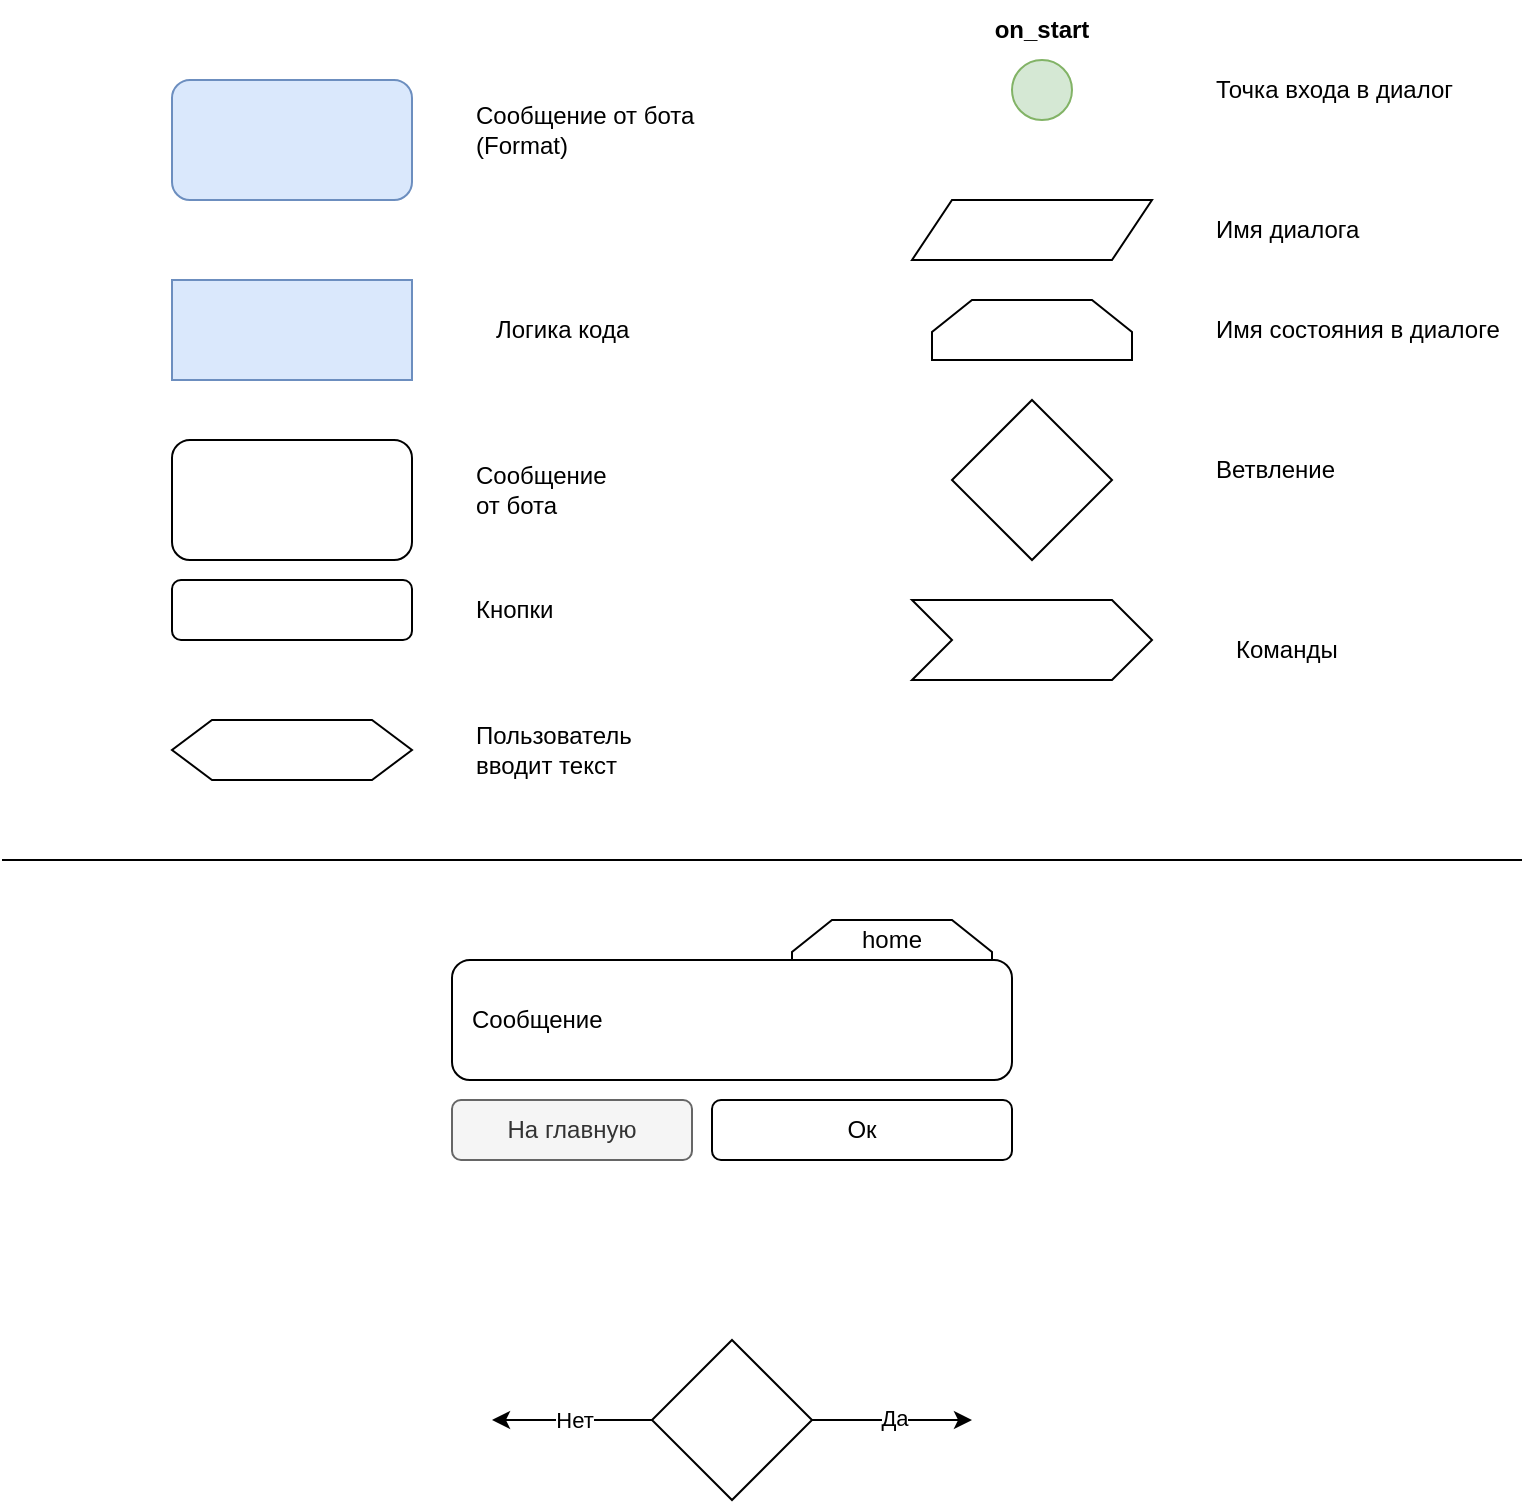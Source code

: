 <mxfile version="27.0.5" pages="8">
  <diagram name="Правила" id="h5sB5wNbX_iy1kHNalqW">
    <mxGraphModel dx="2987" dy="2140" grid="1" gridSize="10" guides="1" tooltips="1" connect="1" arrows="1" fold="1" page="1" pageScale="1" pageWidth="827" pageHeight="1169" math="0" shadow="0">
      <root>
        <mxCell id="0" />
        <mxCell id="1" parent="0" />
        <mxCell id="6VLE6KQwENzTALsXv-Fb-1" value="" style="rounded=1;whiteSpace=wrap;html=1;spacingLeft=0;align=center;" parent="1" vertex="1">
          <mxGeometry x="-720" y="-860" width="120" height="30" as="geometry" />
        </mxCell>
        <mxCell id="6VLE6KQwENzTALsXv-Fb-4" value="" style="shape=parallelogram;perimeter=parallelogramPerimeter;whiteSpace=wrap;html=1;fixedSize=1;" parent="1" vertex="1">
          <mxGeometry x="-350" y="-1050" width="120" height="30" as="geometry" />
        </mxCell>
        <mxCell id="6VLE6KQwENzTALsXv-Fb-5" value="" style="rhombus;whiteSpace=wrap;html=1;" parent="1" vertex="1">
          <mxGeometry x="-330" y="-950" width="80" height="80" as="geometry" />
        </mxCell>
        <mxCell id="6VLE6KQwENzTALsXv-Fb-6" value="Кнопки" style="text;html=1;align=left;verticalAlign=middle;whiteSpace=wrap;rounded=0;" parent="1" vertex="1">
          <mxGeometry x="-570" y="-860" width="60" height="30" as="geometry" />
        </mxCell>
        <mxCell id="6VLE6KQwENzTALsXv-Fb-7" value="Пользователь вводит текст" style="text;html=1;align=left;verticalAlign=middle;whiteSpace=wrap;rounded=0;" parent="1" vertex="1">
          <mxGeometry x="-570" y="-790" width="60" height="30" as="geometry" />
        </mxCell>
        <mxCell id="6VLE6KQwENzTALsXv-Fb-9" value="Имя диалога" style="text;html=1;align=left;verticalAlign=middle;whiteSpace=wrap;rounded=0;" parent="1" vertex="1">
          <mxGeometry x="-200" y="-1050" width="160" height="30" as="geometry" />
        </mxCell>
        <mxCell id="6VLE6KQwENzTALsXv-Fb-10" value="Ветвление&amp;nbsp;" style="text;html=1;align=left;verticalAlign=middle;whiteSpace=wrap;rounded=0;" parent="1" vertex="1">
          <mxGeometry x="-200" y="-930" width="150" height="30" as="geometry" />
        </mxCell>
        <mxCell id="6VLE6KQwENzTALsXv-Fb-11" value="" style="shape=step;perimeter=stepPerimeter;whiteSpace=wrap;html=1;fixedSize=1;" parent="1" vertex="1">
          <mxGeometry x="-350" y="-850" width="120" height="40" as="geometry" />
        </mxCell>
        <mxCell id="6VLE6KQwENzTALsXv-Fb-12" value="Команды" style="text;html=1;align=left;verticalAlign=middle;whiteSpace=wrap;rounded=0;" parent="1" vertex="1">
          <mxGeometry x="-190" y="-840" width="150" height="30" as="geometry" />
        </mxCell>
        <mxCell id="6VLE6KQwENzTALsXv-Fb-16" value="Логика кода" style="text;html=1;align=left;verticalAlign=middle;whiteSpace=wrap;rounded=0;" parent="1" vertex="1">
          <mxGeometry x="-560" y="-1000" width="80" height="30" as="geometry" />
        </mxCell>
        <mxCell id="6VLE6KQwENzTALsXv-Fb-18" value="Имя состояния в диалоге" style="text;html=1;align=left;verticalAlign=middle;whiteSpace=wrap;rounded=0;" parent="1" vertex="1">
          <mxGeometry x="-200" y="-1000" width="160" height="30" as="geometry" />
        </mxCell>
        <mxCell id="6VLE6KQwENzTALsXv-Fb-19" value="" style="shape=loopLimit;whiteSpace=wrap;html=1;" parent="1" vertex="1">
          <mxGeometry x="-340" y="-1000" width="100" height="30" as="geometry" />
        </mxCell>
        <mxCell id="6VLE6KQwENzTALsXv-Fb-20" value="" style="rounded=1;whiteSpace=wrap;html=1;spacingLeft=20;align=left;" parent="1" vertex="1">
          <mxGeometry x="-720" y="-930" width="120" height="60" as="geometry" />
        </mxCell>
        <mxCell id="6VLE6KQwENzTALsXv-Fb-21" value="Сообщение от бота" style="text;html=1;align=left;verticalAlign=middle;whiteSpace=wrap;rounded=0;" parent="1" vertex="1">
          <mxGeometry x="-570" y="-920" width="60" height="30" as="geometry" />
        </mxCell>
        <mxCell id="JoLfm17GzqwrNx_Jbb1f-1" value="Сообщение от бота (Format)" style="text;html=1;align=left;verticalAlign=middle;whiteSpace=wrap;rounded=0;" parent="1" vertex="1">
          <mxGeometry x="-570" y="-1100" width="140" height="30" as="geometry" />
        </mxCell>
        <mxCell id="JoLfm17GzqwrNx_Jbb1f-2" value="" style="rounded=1;whiteSpace=wrap;html=1;fillColor=#dae8fc;strokeColor=#6c8ebf;spacingLeft=20;align=left;" parent="1" vertex="1">
          <mxGeometry x="-720" y="-1110" width="120" height="60" as="geometry" />
        </mxCell>
        <mxCell id="lc6CZd00-x8CJR2xqhTO-1" value="" style="shape=hexagon;perimeter=hexagonPerimeter2;whiteSpace=wrap;html=1;fixedSize=1;" parent="1" vertex="1">
          <mxGeometry x="-720" y="-790" width="120" height="30" as="geometry" />
        </mxCell>
        <mxCell id="TCQg6KOMlB_z1P0IEWTC-10" value="" style="endArrow=none;html=1;rounded=0;" parent="1" edge="1">
          <mxGeometry width="50" height="50" relative="1" as="geometry">
            <mxPoint x="-805" y="-720" as="sourcePoint" />
            <mxPoint x="-45" y="-720" as="targetPoint" />
          </mxGeometry>
        </mxCell>
        <mxCell id="lc6CZd00-x8CJR2xqhTO-5" value="Сообщение" style="rounded=1;whiteSpace=wrap;html=1;spacingLeft=0;align=left;spacing=10;" parent="1" vertex="1">
          <mxGeometry x="-580" y="-670" width="280" height="60" as="geometry" />
        </mxCell>
        <mxCell id="lc6CZd00-x8CJR2xqhTO-6" value="Ок" style="rounded=1;whiteSpace=wrap;html=1;spacingLeft=0;align=center;" parent="1" vertex="1">
          <mxGeometry x="-450" y="-600" width="150" height="30" as="geometry" />
        </mxCell>
        <mxCell id="TCQg6KOMlB_z1P0IEWTC-5" value="home" style="shape=loopLimit;whiteSpace=wrap;html=1;" parent="1" vertex="1">
          <mxGeometry x="-410" y="-690" width="100" height="20" as="geometry" />
        </mxCell>
        <mxCell id="IFVTTwBiPbXJ4g2qcvLz-2" value="На главную" style="rounded=1;whiteSpace=wrap;html=1;spacingLeft=0;align=center;fillColor=#f5f5f5;fontColor=#333333;strokeColor=#666666;" parent="1" vertex="1">
          <mxGeometry x="-580" y="-600" width="120" height="30" as="geometry" />
        </mxCell>
        <mxCell id="QHAOlRVk8Ame5WxbbcHE-1" value="" style="ellipse;whiteSpace=wrap;html=1;aspect=fixed;fillColor=#d5e8d4;strokeColor=#82b366;" parent="1" vertex="1">
          <mxGeometry x="-300" y="-1120" width="30" height="30" as="geometry" />
        </mxCell>
        <mxCell id="QHAOlRVk8Ame5WxbbcHE-2" value="&lt;b&gt;on_start&lt;/b&gt;" style="text;html=1;align=center;verticalAlign=middle;whiteSpace=wrap;rounded=0;" parent="1" vertex="1">
          <mxGeometry x="-330" y="-1150" width="90" height="30" as="geometry" />
        </mxCell>
        <mxCell id="QHAOlRVk8Ame5WxbbcHE-3" value="Точка входа в диалог" style="text;html=1;align=left;verticalAlign=middle;whiteSpace=wrap;rounded=0;" parent="1" vertex="1">
          <mxGeometry x="-200" y="-1120" width="160" height="30" as="geometry" />
        </mxCell>
        <mxCell id="Fd3jDhhlHXQfqcOz3Ghk-1" value="" style="shape=hexagon;perimeter=hexagonPerimeter2;whiteSpace=wrap;html=1;fixedSize=1;fillColor=#dae8fc;strokeColor=#6c8ebf;size=-32;align=left;spacingLeft=0;verticalAlign=top;spacingTop=0;spacing=10;" parent="1" vertex="1">
          <mxGeometry x="-720" y="-1010" width="120" height="50" as="geometry" />
        </mxCell>
        <mxCell id="lzTndAVHpzzi6M56U30R-1" value="" style="rhombus;whiteSpace=wrap;html=1;" parent="1" vertex="1">
          <mxGeometry x="-480" y="-480" width="80" height="80" as="geometry" />
        </mxCell>
        <mxCell id="lzTndAVHpzzi6M56U30R-2" value="" style="endArrow=classic;html=1;rounded=0;exitX=1;exitY=0.5;exitDx=0;exitDy=0;edgeStyle=elbowEdgeStyle;" parent="1" source="lzTndAVHpzzi6M56U30R-1" edge="1">
          <mxGeometry width="50" height="50" relative="1" as="geometry">
            <mxPoint x="-440" y="-520" as="sourcePoint" />
            <mxPoint x="-320" y="-440" as="targetPoint" />
          </mxGeometry>
        </mxCell>
        <mxCell id="lzTndAVHpzzi6M56U30R-4" value="Да" style="edgeLabel;html=1;align=center;verticalAlign=middle;resizable=0;points=[];" parent="lzTndAVHpzzi6M56U30R-2" vertex="1" connectable="0">
          <mxGeometry x="0.025" y="1" relative="1" as="geometry">
            <mxPoint as="offset" />
          </mxGeometry>
        </mxCell>
        <mxCell id="lzTndAVHpzzi6M56U30R-3" value="" style="endArrow=classic;html=1;rounded=0;exitX=0;exitY=0.5;exitDx=0;exitDy=0;edgeStyle=elbowEdgeStyle;" parent="1" source="lzTndAVHpzzi6M56U30R-1" edge="1">
          <mxGeometry width="50" height="50" relative="1" as="geometry">
            <mxPoint x="-390" y="-430" as="sourcePoint" />
            <mxPoint x="-560" y="-440" as="targetPoint" />
          </mxGeometry>
        </mxCell>
        <mxCell id="lzTndAVHpzzi6M56U30R-5" value="Нет" style="edgeLabel;html=1;align=center;verticalAlign=middle;resizable=0;points=[];" parent="lzTndAVHpzzi6M56U30R-3" vertex="1" connectable="0">
          <mxGeometry x="-0.013" relative="1" as="geometry">
            <mxPoint as="offset" />
          </mxGeometry>
        </mxCell>
      </root>
    </mxGraphModel>
  </diagram>
  <diagram id="DiigGt4zGfHtZ6s7YsSm" name="home">
    <mxGraphModel dx="2606" dy="1969" grid="1" gridSize="10" guides="1" tooltips="1" connect="1" arrows="1" fold="1" page="1" pageScale="1" pageWidth="827" pageHeight="1169" math="0" shadow="0">
      <root>
        <mxCell id="0" />
        <mxCell id="1" parent="0" />
        <mxCell id="OH87UylYHATQRcSY_CU1-1" value="/start" style="shape=step;perimeter=stepPerimeter;whiteSpace=wrap;html=1;fixedSize=1;" parent="1" vertex="1">
          <mxGeometry x="-810" y="-1150" width="120" height="30" as="geometry" />
        </mxCell>
        <mxCell id="dEgVMcqthIKTivFc_awf-1" style="edgeStyle=orthogonalEdgeStyle;rounded=0;orthogonalLoop=1;jettySize=auto;html=1;exitX=0.5;exitY=1;exitDx=0;exitDy=0;" parent="1" source="ntLvQ3snA83_TM7shT79-1" target="wEHMryezfpoFi-9Fc6Md-6" edge="1">
          <mxGeometry relative="1" as="geometry" />
        </mxCell>
        <mxCell id="ntLvQ3snA83_TM7shT79-1" value="- get_or_create(tg_id)&lt;div&gt;создать пользователя в бд, если его нет&lt;/div&gt;" style="shape=hexagon;perimeter=hexagonPerimeter2;whiteSpace=wrap;html=1;fixedSize=1;fillColor=#dae8fc;strokeColor=#6c8ebf;size=-32;align=left;spacingLeft=20;verticalAlign=top;spacingTop=0;spacing=0;" parent="1" vertex="1">
          <mxGeometry x="-550" y="-990" width="270" height="60" as="geometry" />
        </mxCell>
        <mxCell id="0j4dJHvHu6NPpCE1VQAC-1" value="all_words" style="shape=parallelogram;perimeter=parallelogramPerimeter;whiteSpace=wrap;html=1;fixedSize=1;" parent="1" vertex="1">
          <mxGeometry x="-730" y="-700" width="120" height="30" as="geometry" />
        </mxCell>
        <mxCell id="0j4dJHvHu6NPpCE1VQAC-2" value="" style="edgeStyle=orthogonalEdgeStyle;rounded=0;orthogonalLoop=1;jettySize=auto;html=1;" parent="1" source="wEHMryezfpoFi-9Fc6Md-3" target="0j4dJHvHu6NPpCE1VQAC-1" edge="1">
          <mxGeometry relative="1" as="geometry" />
        </mxCell>
        <mxCell id="0j4dJHvHu6NPpCE1VQAC-3" value="add_word" style="shape=parallelogram;perimeter=parallelogramPerimeter;whiteSpace=wrap;html=1;fixedSize=1;sketch=1;curveFitting=1;jiggle=2;" parent="1" vertex="1">
          <mxGeometry x="-470" y="-530" width="120" height="30" as="geometry" />
        </mxCell>
        <mxCell id="0j4dJHvHu6NPpCE1VQAC-6" value="" style="edgeStyle=orthogonalEdgeStyle;rounded=0;orthogonalLoop=1;jettySize=auto;html=1;" parent="1" source="wEHMryezfpoFi-9Fc6Md-2" target="0j4dJHvHu6NPpCE1VQAC-3" edge="1">
          <mxGeometry relative="1" as="geometry" />
        </mxCell>
        <mxCell id="wEHMryezfpoFi-9Fc6Md-6" value="home" style="shape=loopLimit;whiteSpace=wrap;html=1;container=0;" parent="1" vertex="1">
          <mxGeometry x="-400" y="-840" width="100" height="30" as="geometry" />
        </mxCell>
        <mxCell id="wEHMryezfpoFi-9Fc6Md-2" value="Добавить новое слово" style="rounded=1;whiteSpace=wrap;html=1;spacingLeft=0;align=center;container=0;sketch=1;curveFitting=1;jiggle=2;" parent="1" vertex="1">
          <mxGeometry x="-540" y="-620" width="260" height="30" as="geometry" />
        </mxCell>
        <mxCell id="wEHMryezfpoFi-9Fc6Md-3" value="Все слова" style="rounded=1;whiteSpace=wrap;html=1;spacingLeft=0;align=center;container=0;" parent="1" vertex="1">
          <mxGeometry x="-540" y="-700" width="120" height="30" as="geometry" />
        </mxCell>
        <mxCell id="wEHMryezfpoFi-9Fc6Md-4" value="Привет!&lt;div&gt;Всего слов: {word_count}&lt;/div&gt;" style="rounded=1;whiteSpace=wrap;html=1;spacingLeft=20;align=left;container=0;fillColor=#dae8fc;strokeColor=#6c8ebf;" parent="1" vertex="1">
          <mxGeometry x="-540" y="-810" width="260" height="100" as="geometry" />
        </mxCell>
        <mxCell id="FZyZl52E_nxk8DRqnoO4-2" value="" style="edgeStyle=orthogonalEdgeStyle;rounded=0;orthogonalLoop=1;jettySize=auto;html=1;" parent="1" source="wEHMryezfpoFi-9Fc6Md-5" target="FZyZl52E_nxk8DRqnoO4-1" edge="1">
          <mxGeometry relative="1" as="geometry" />
        </mxCell>
        <mxCell id="wEHMryezfpoFi-9Fc6Md-5" value="Повторять" style="rounded=1;whiteSpace=wrap;html=1;spacingLeft=0;align=center;container=0;sketch=1;curveFitting=1;jiggle=2;" parent="1" vertex="1">
          <mxGeometry x="-540" y="-660" width="260" height="30" as="geometry" />
        </mxCell>
        <mxCell id="OkzFpYIDcgX_V7xfjtaB-3" value="" style="edgeStyle=orthogonalEdgeStyle;rounded=0;orthogonalLoop=1;jettySize=auto;html=1;" parent="1" source="OkzFpYIDcgX_V7xfjtaB-1" target="OkzFpYIDcgX_V7xfjtaB-2" edge="1">
          <mxGeometry relative="1" as="geometry" />
        </mxCell>
        <mxCell id="OkzFpYIDcgX_V7xfjtaB-1" value="Статистика" style="rounded=1;whiteSpace=wrap;html=1;spacingLeft=0;align=center;container=0;sketch=1;curveFitting=1;jiggle=2;" parent="1" vertex="1">
          <mxGeometry x="-400" y="-700" width="120" height="30" as="geometry" />
        </mxCell>
        <mxCell id="OkzFpYIDcgX_V7xfjtaB-2" value="statistic" style="shape=parallelogram;perimeter=parallelogramPerimeter;whiteSpace=wrap;html=1;fixedSize=1;sketch=1;curveFitting=1;jiggle=2;" parent="1" vertex="1">
          <mxGeometry x="-210" y="-700" width="120" height="30" as="geometry" />
        </mxCell>
        <mxCell id="FZyZl52E_nxk8DRqnoO4-1" value="trainig_intro" style="shape=parallelogram;perimeter=parallelogramPerimeter;whiteSpace=wrap;html=1;fixedSize=1;sketch=1;curveFitting=1;jiggle=2;" parent="1" vertex="1">
          <mxGeometry x="-210" y="-660" width="120" height="30" as="geometry" />
        </mxCell>
        <mxCell id="qxaRJUdE9qucH4jZyW2t-3" style="edgeStyle=orthogonalEdgeStyle;rounded=0;orthogonalLoop=1;jettySize=auto;html=1;exitX=0.5;exitY=1;exitDx=0;exitDy=0;" parent="1" source="qxaRJUdE9qucH4jZyW2t-1" target="ntLvQ3snA83_TM7shT79-1" edge="1">
          <mxGeometry relative="1" as="geometry" />
        </mxCell>
        <mxCell id="qxaRJUdE9qucH4jZyW2t-1" value="" style="ellipse;whiteSpace=wrap;html=1;aspect=fixed;fillColor=#d5e8d4;strokeColor=#82b366;" parent="1" vertex="1">
          <mxGeometry x="-430" y="-1050" width="30" height="30" as="geometry" />
        </mxCell>
        <mxCell id="qxaRJUdE9qucH4jZyW2t-2" value="&lt;b&gt;on_start&lt;/b&gt;" style="text;html=1;align=center;verticalAlign=middle;whiteSpace=wrap;rounded=0;" parent="1" vertex="1">
          <mxGeometry x="-460" y="-1080" width="90" height="30" as="geometry" />
        </mxCell>
      </root>
    </mxGraphModel>
  </diagram>
  <diagram id="TjZXm4KwRYjjeQMWNli8" name="all_words">
    <mxGraphModel dx="2606" dy="1969" grid="1" gridSize="10" guides="1" tooltips="1" connect="1" arrows="1" fold="1" page="1" pageScale="1" pageWidth="827" pageHeight="1169" background="none" math="0" shadow="0">
      <root>
        <mxCell id="0" />
        <mxCell id="1" parent="0" />
        <mxCell id="1Bc3susnMNPD0vU7GOZV-6" value="" style="edgeStyle=elbowEdgeStyle;rounded=0;orthogonalLoop=1;jettySize=auto;html=1;elbow=vertical;" parent="1" source="UOY4Qtm486prW7cOzpFu-1" target="1Bc3susnMNPD0vU7GOZV-2" edge="1">
          <mxGeometry relative="1" as="geometry" />
        </mxCell>
        <mxCell id="Utz2ZbXIgwq0LJ8QaOdN-2" value="" style="edgeStyle=orthogonalEdgeStyle;rounded=0;orthogonalLoop=1;jettySize=auto;html=1;" parent="1" source="fxhDYE4M-aMVgQPCRO-x-1" target="Utz2ZbXIgwq0LJ8QaOdN-1" edge="1">
          <mxGeometry relative="1" as="geometry" />
        </mxCell>
        <mxCell id="fxhDYE4M-aMVgQPCRO-x-1" value="" style="shape=hexagon;perimeter=hexagonPerimeter2;whiteSpace=wrap;html=1;fixedSize=1;" parent="1" vertex="1">
          <mxGeometry x="-400" y="-430" width="210" height="30" as="geometry" />
        </mxCell>
        <mxCell id="uVRDlg9NfLupYK5JlGzj-5" value="" style="edgeStyle=orthogonalEdgeStyle;rounded=0;orthogonalLoop=1;jettySize=auto;html=1;" parent="1" source="Utz2ZbXIgwq0LJ8QaOdN-1" target="uVRDlg9NfLupYK5JlGzj-4" edge="1">
          <mxGeometry relative="1" as="geometry" />
        </mxCell>
        <mxCell id="uVRDlg9NfLupYK5JlGzj-6" value="Нет" style="edgeLabel;html=1;align=center;verticalAlign=middle;resizable=0;points=[];" parent="uVRDlg9NfLupYK5JlGzj-5" vertex="1" connectable="0">
          <mxGeometry relative="1" as="geometry">
            <mxPoint as="offset" />
          </mxGeometry>
        </mxCell>
        <mxCell id="ZVn8jcl-FJjsGS1GG9eJ-2" style="edgeStyle=orthogonalEdgeStyle;rounded=0;orthogonalLoop=1;jettySize=auto;html=1;exitX=0.5;exitY=1;exitDx=0;exitDy=0;" parent="1" source="Utz2ZbXIgwq0LJ8QaOdN-1" target="VLoWf1Fk5brx7wbOFFUL-5" edge="1">
          <mxGeometry relative="1" as="geometry">
            <mxPoint x="-550" y="-87.5" as="targetPoint" />
          </mxGeometry>
        </mxCell>
        <mxCell id="ZVn8jcl-FJjsGS1GG9eJ-3" value="Да" style="edgeLabel;html=1;align=center;verticalAlign=middle;resizable=0;points=[];" parent="ZVn8jcl-FJjsGS1GG9eJ-2" vertex="1" connectable="0">
          <mxGeometry relative="1" as="geometry">
            <mxPoint as="offset" />
          </mxGeometry>
        </mxCell>
        <mxCell id="Utz2ZbXIgwq0LJ8QaOdN-1" value="Слово найдено?" style="rhombus;whiteSpace=wrap;html=1;" parent="1" vertex="1">
          <mxGeometry x="-335" y="-330" width="80" height="80" as="geometry" />
        </mxCell>
        <mxCell id="uVRDlg9NfLupYK5JlGzj-15" style="edgeStyle=orthogonalEdgeStyle;rounded=0;orthogonalLoop=1;jettySize=auto;html=1;exitX=0.5;exitY=1;exitDx=0;exitDy=0;" parent="1" source="uVRDlg9NfLupYK5JlGzj-14" target="VLoWf1Fk5brx7wbOFFUL-5" edge="1">
          <mxGeometry relative="1" as="geometry">
            <mxPoint x="-600" y="-110" as="targetPoint" />
            <Array as="points">
              <mxPoint x="-600" y="-140" />
              <mxPoint x="-580" y="-140" />
            </Array>
          </mxGeometry>
        </mxCell>
        <mxCell id="uVRDlg9NfLupYK5JlGzj-14" value="Найти в поиске" style="rounded=1;whiteSpace=wrap;html=1;spacingLeft=0;align=center;" parent="1" vertex="1">
          <mxGeometry x="-710" y="-210" width="220" height="30" as="geometry" />
        </mxCell>
        <mxCell id="uVRDlg9NfLupYK5JlGzj-2" value="not_found_word" style="shape=loopLimit;whiteSpace=wrap;html=1;" parent="1" vertex="1">
          <mxGeometry x="-630" y="-350" width="130" height="30" as="geometry" />
        </mxCell>
        <mxCell id="uVRDlg9NfLupYK5JlGzj-4" value="У вас нет такого слова {word}." style="rounded=1;whiteSpace=wrap;html=1;spacingLeft=20;align=left;fillColor=#dae8fc;strokeColor=#6c8ebf;" parent="1" vertex="1">
          <mxGeometry x="-710" y="-320" width="220" height="60" as="geometry" />
        </mxCell>
        <mxCell id="uVRDlg9NfLupYK5JlGzj-8" value="На главную" style="rounded=1;whiteSpace=wrap;html=1;spacingLeft=0;align=center;fillColor=#f5f5f5;fontColor=#333333;strokeColor=#666666;" parent="1" vertex="1">
          <mxGeometry x="-710" y="-250" width="110" height="30" as="geometry" />
        </mxCell>
        <mxCell id="uVRDlg9NfLupYK5JlGzj-11" value="Назад" style="rounded=1;whiteSpace=wrap;html=1;spacingLeft=0;align=center;fillColor=#f5f5f5;fontColor=#333333;strokeColor=#666666;" parent="1" vertex="1">
          <mxGeometry x="-590" y="-250" width="100" height="30" as="geometry" />
        </mxCell>
        <mxCell id="1Bc3susnMNPD0vU7GOZV-2" value="search_word" style="shape=loopLimit;whiteSpace=wrap;html=1;" parent="1" vertex="1">
          <mxGeometry x="-290" y="-570" width="100" height="30" as="geometry" />
        </mxCell>
        <mxCell id="1Bc3susnMNPD0vU7GOZV-3" value="На главную" style="rounded=1;whiteSpace=wrap;html=1;spacingLeft=0;align=center;fillColor=#f5f5f5;fontColor=#333333;strokeColor=#666666;" parent="1" vertex="1">
          <mxGeometry x="-400" y="-470" width="110" height="30" as="geometry" />
        </mxCell>
        <mxCell id="1Bc3susnMNPD0vU7GOZV-4" value="Введите слово, которое Вы добавляли себе:" style="rounded=1;whiteSpace=wrap;html=1;spacingLeft=20;align=left;" parent="1" vertex="1">
          <mxGeometry x="-400" y="-540" width="220" height="60" as="geometry" />
        </mxCell>
        <mxCell id="1Bc3susnMNPD0vU7GOZV-7" value="Отмена" style="rounded=1;whiteSpace=wrap;html=1;spacingLeft=0;align=center;fillColor=#f5f5f5;fontColor=#333333;strokeColor=#666666;" parent="1" vertex="1">
          <mxGeometry x="-280" y="-470" width="100" height="30" as="geometry" />
        </mxCell>
        <mxCell id="iirjauLCITHbiCf0yACv-2" value="all_words" style="shape=loopLimit;whiteSpace=wrap;html=1;container=0;" parent="1" vertex="1">
          <mxGeometry x="-350" y="-860" width="100" height="20" as="geometry" />
        </mxCell>
        <mxCell id="iirjauLCITHbiCf0yACv-4" value="Все слова:&lt;div&gt;&lt;br&gt;&lt;div&gt;{список слов, 30-50 слов на страницу}&lt;/div&gt;&lt;div&gt;&lt;br&gt;&lt;/div&gt;&lt;div&gt;1/5&lt;/div&gt;&lt;/div&gt;" style="rounded=1;whiteSpace=wrap;html=1;spacingLeft=20;align=left;verticalAlign=top;fillColor=#dae8fc;strokeColor=#6c8ebf;container=0;" parent="1" vertex="1">
          <mxGeometry x="-460" y="-840" width="220" height="100" as="geometry" />
        </mxCell>
        <mxCell id="iirjauLCITHbiCf0yACv-5" value="&amp;gt;" style="rounded=1;whiteSpace=wrap;html=1;spacingLeft=0;align=center;container=0;" parent="1" vertex="1">
          <mxGeometry x="-350" y="-730" width="110" height="30" as="geometry" />
        </mxCell>
        <mxCell id="iirjauLCITHbiCf0yACv-3" value="&amp;lt;" style="rounded=1;whiteSpace=wrap;html=1;spacingLeft=0;align=center;container=0;" parent="1" vertex="1">
          <mxGeometry x="-460" y="-730" width="100" height="30" as="geometry" />
        </mxCell>
        <mxCell id="UOY4Qtm486prW7cOzpFu-1" value="Поиск слова" style="rounded=1;whiteSpace=wrap;html=1;spacingLeft=0;align=center;container=0;" parent="1" vertex="1">
          <mxGeometry x="-350" y="-690" width="110" height="30" as="geometry" />
        </mxCell>
        <mxCell id="UOY4Qtm486prW7cOzpFu-2" value="На главную" style="rounded=1;whiteSpace=wrap;html=1;spacingLeft=0;align=center;container=0;fillColor=#f5f5f5;fontColor=#333333;strokeColor=#666666;" parent="1" vertex="1">
          <mxGeometry x="-460" y="-690" width="100" height="30" as="geometry" />
        </mxCell>
        <mxCell id="VLoWf1Fk5brx7wbOFFUL-1" value="" style="edgeStyle=orthogonalEdgeStyle;rounded=0;orthogonalLoop=1;jettySize=auto;html=1;" parent="1" source="Z8zWoq9_0udfM00isZ4u-1" target="VLoWf1Fk5brx7wbOFFUL-2" edge="1">
          <mxGeometry relative="1" as="geometry">
            <mxPoint x="-440" y="-1050" as="targetPoint" />
          </mxGeometry>
        </mxCell>
        <mxCell id="Z8zWoq9_0udfM00isZ4u-1" value="" style="ellipse;whiteSpace=wrap;html=1;aspect=fixed;fillColor=#d5e8d4;strokeColor=#82b366;" parent="1" vertex="1">
          <mxGeometry x="-455" y="-1120" width="30" height="30" as="geometry" />
        </mxCell>
        <mxCell id="Z8zWoq9_0udfM00isZ4u-2" value="&lt;b&gt;on_start&lt;/b&gt;" style="text;html=1;align=center;verticalAlign=middle;whiteSpace=wrap;rounded=0;" parent="1" vertex="1">
          <mxGeometry x="-485" y="-1150" width="90" height="30" as="geometry" />
        </mxCell>
        <mxCell id="VLoWf1Fk5brx7wbOFFUL-3" style="edgeStyle=orthogonalEdgeStyle;rounded=0;orthogonalLoop=1;jettySize=auto;html=1;exitX=0.5;exitY=1;exitDx=0;exitDy=0;entryX=0.5;entryY=0;entryDx=0;entryDy=0;" parent="1" source="VLoWf1Fk5brx7wbOFFUL-2" target="iirjauLCITHbiCf0yACv-2" edge="1">
          <mxGeometry relative="1" as="geometry">
            <mxPoint x="-390" y="-950" as="targetPoint" />
          </mxGeometry>
        </mxCell>
        <mxCell id="VLoWf1Fk5brx7wbOFFUL-4" value="Вернет id коллекции" style="edgeLabel;html=1;align=center;verticalAlign=middle;resizable=0;points=[];" parent="VLoWf1Fk5brx7wbOFFUL-3" vertex="1" connectable="0">
          <mxGeometry x="0.174" y="1" relative="1" as="geometry">
            <mxPoint x="-15" y="-14" as="offset" />
          </mxGeometry>
        </mxCell>
        <mxCell id="VLoWf1Fk5brx7wbOFFUL-2" value="collection" style="shape=parallelogram;perimeter=parallelogramPerimeter;whiteSpace=wrap;html=1;fixedSize=1;" parent="1" vertex="1">
          <mxGeometry x="-500" y="-1040" width="120" height="30" as="geometry" />
        </mxCell>
        <mxCell id="VLoWf1Fk5brx7wbOFFUL-5" value="new_word" style="shape=parallelogram;perimeter=parallelogramPerimeter;whiteSpace=wrap;html=1;fixedSize=1;" parent="1" vertex="1">
          <mxGeometry x="-640" y="-70" width="120" height="30" as="geometry" />
        </mxCell>
      </root>
    </mxGraphModel>
  </diagram>
  <diagram id="JQrtzYpsoV1WHdFjCpuo" name="add_word">
    <mxGraphModel dx="3433" dy="1969" grid="1" gridSize="10" guides="1" tooltips="1" connect="1" arrows="1" fold="1" page="1" pageScale="1" pageWidth="827" pageHeight="1169" background="none" math="0" shadow="0">
      <root>
        <mxCell id="0" />
        <mxCell id="1" parent="0" />
        <mxCell id="HQ_Bx1bDzPAB6yZkEubi-10" style="edgeStyle=orthogonalEdgeStyle;rounded=0;orthogonalLoop=1;jettySize=auto;html=1;exitX=0.5;exitY=1;exitDx=0;exitDy=0;" parent="1" source="1FYHdCAPc6ykhgjk7tyT-1" target="uxou3r7opnvdwxuHgbUS-1" edge="1">
          <mxGeometry relative="1" as="geometry" />
        </mxCell>
        <mxCell id="1FYHdCAPc6ykhgjk7tyT-1" value="" style="shape=hexagon;perimeter=hexagonPerimeter2;whiteSpace=wrap;html=1;fixedSize=1;" parent="1" vertex="1">
          <mxGeometry x="-600" y="-640" width="230" height="30" as="geometry" />
        </mxCell>
        <mxCell id="udzN7X-05CXkcwruElUc-3" value="" style="edgeStyle=orthogonalEdgeStyle;rounded=0;orthogonalLoop=1;jettySize=auto;html=1;" parent="1" source="udzN7X-05CXkcwruElUc-1" target="6yabi1wyCbyPhU_rt80o-2" edge="1">
          <mxGeometry relative="1" as="geometry" />
        </mxCell>
        <mxCell id="udzN7X-05CXkcwruElUc-4" value="word == None" style="edgeLabel;html=1;align=center;verticalAlign=middle;resizable=0;points=[];" parent="udzN7X-05CXkcwruElUc-3" vertex="1" connectable="0">
          <mxGeometry relative="1" as="geometry">
            <mxPoint x="13" y="-12" as="offset" />
          </mxGeometry>
        </mxCell>
        <mxCell id="HQ_Bx1bDzPAB6yZkEubi-5" style="edgeStyle=orthogonalEdgeStyle;rounded=0;orthogonalLoop=1;jettySize=auto;html=1;exitX=0;exitY=0.5;exitDx=0;exitDy=0;" parent="1" source="udzN7X-05CXkcwruElUc-1" target="UllfKumYEmRsQ7qDKzCB-21" edge="1">
          <mxGeometry relative="1" as="geometry">
            <mxPoint x="-640" y="-310" as="targetPoint" />
            <Array as="points">
              <mxPoint x="-680" y="-900" />
              <mxPoint x="-680" y="-330" />
            </Array>
          </mxGeometry>
        </mxCell>
        <mxCell id="HQ_Bx1bDzPAB6yZkEubi-6" value="Передано" style="edgeLabel;html=1;align=center;verticalAlign=middle;resizable=0;points=[];" parent="HQ_Bx1bDzPAB6yZkEubi-5" vertex="1" connectable="0">
          <mxGeometry relative="1" as="geometry">
            <mxPoint as="offset" />
          </mxGeometry>
        </mxCell>
        <mxCell id="udzN7X-05CXkcwruElUc-1" value="start_data={word: &#39;hello&#39;}" style="shape=hexagon;perimeter=hexagonPerimeter2;whiteSpace=wrap;html=1;fixedSize=1;fillColor=#dae8fc;strokeColor=#6c8ebf;size=-32;align=left;spacingLeft=0;verticalAlign=top;spacingTop=0;spacing=10;" parent="1" vertex="1">
          <mxGeometry x="-600" y="-920" width="230" height="50" as="geometry" />
        </mxCell>
        <mxCell id="udzN7X-05CXkcwruElUc-2" value="" style="endArrow=classic;html=1;rounded=0;" parent="1" source="2zPlSOns2G0QZxdk9Emy-1" target="udzN7X-05CXkcwruElUc-1" edge="1">
          <mxGeometry width="50" height="50" relative="1" as="geometry">
            <mxPoint x="-485" y="-980" as="sourcePoint" />
            <mxPoint x="-470" y="-920" as="targetPoint" />
          </mxGeometry>
        </mxCell>
        <mxCell id="UllfKumYEmRsQ7qDKzCB-19" style="edgeStyle=elbowEdgeStyle;rounded=0;orthogonalLoop=1;jettySize=auto;html=1;exitX=0;exitY=0.5;exitDx=0;exitDy=0;" parent="1" source="HQ_Bx1bDzPAB6yZkEubi-3" target="UllfKumYEmRsQ7qDKzCB-1" edge="1">
          <mxGeometry relative="1" as="geometry" />
        </mxCell>
        <mxCell id="HQ_Bx1bDzPAB6yZkEubi-3" value="Добавить слово" style="rounded=1;whiteSpace=wrap;html=1;spacingLeft=0;align=center;fillColor=#fff2cc;strokeColor=#d6b656;" parent="1" vertex="1">
          <mxGeometry x="-760" y="-10" width="220" height="30" as="geometry" />
        </mxCell>
        <mxCell id="uxou3r7opnvdwxuHgbUS-2" value="" style="edgeStyle=orthogonalEdgeStyle;rounded=0;orthogonalLoop=1;jettySize=auto;html=1;" parent="1" source="uxou3r7opnvdwxuHgbUS-1" target="UllfKumYEmRsQ7qDKzCB-21" edge="1">
          <mxGeometry relative="1" as="geometry" />
        </mxCell>
        <mxCell id="uxou3r7opnvdwxuHgbUS-3" value="Нет" style="edgeLabel;html=1;align=center;verticalAlign=middle;resizable=0;points=[];" parent="uxou3r7opnvdwxuHgbUS-2" vertex="1" connectable="0">
          <mxGeometry relative="1" as="geometry">
            <mxPoint as="offset" />
          </mxGeometry>
        </mxCell>
        <mxCell id="j_BJSgnoDcIw7tMicrgs-5" value="" style="edgeStyle=elbowEdgeStyle;rounded=0;orthogonalLoop=1;jettySize=auto;html=1;sketch=1;curveFitting=1;jiggle=2;" parent="1" source="uxou3r7opnvdwxuHgbUS-1" target="j_BJSgnoDcIw7tMicrgs-4" edge="1">
          <mxGeometry relative="1" as="geometry" />
        </mxCell>
        <mxCell id="j_BJSgnoDcIw7tMicrgs-6" value="Да" style="edgeLabel;html=1;align=center;verticalAlign=middle;resizable=0;points=[];" parent="j_BJSgnoDcIw7tMicrgs-5" vertex="1" connectable="0">
          <mxGeometry relative="1" as="geometry">
            <mxPoint as="offset" />
          </mxGeometry>
        </mxCell>
        <mxCell id="uxou3r7opnvdwxuHgbUS-1" value="Больше одного слова" style="rhombus;whiteSpace=wrap;html=1;sketch=1;curveFitting=1;jiggle=2;" parent="1" vertex="1">
          <mxGeometry x="-540" y="-570" width="110" height="110" as="geometry" />
        </mxCell>
        <mxCell id="j_BJSgnoDcIw7tMicrgs-26" value="Ввести еще" style="rounded=1;whiteSpace=wrap;html=1;spacingLeft=0;align=center;fillColor=#f5f5f5;fontColor=#333333;strokeColor=#666666;" parent="1" vertex="1">
          <mxGeometry x="-1170" y="460" width="140" height="30" as="geometry" />
        </mxCell>
        <mxCell id="j_BJSgnoDcIw7tMicrgs-29" value="new_word" style="shape=loopLimit;whiteSpace=wrap;html=1;" parent="1" vertex="1">
          <mxGeometry x="-1150" y="530" width="100" height="30" as="geometry" />
        </mxCell>
        <mxCell id="j_BJSgnoDcIw7tMicrgs-30" value="" style="edgeStyle=orthogonalEdgeStyle;rounded=0;orthogonalLoop=1;jettySize=auto;html=1;" parent="1" source="j_BJSgnoDcIw7tMicrgs-26" target="j_BJSgnoDcIw7tMicrgs-29" edge="1">
          <mxGeometry relative="1" as="geometry" />
        </mxCell>
        <mxCell id="6yabi1wyCbyPhU_rt80o-2" value="add_word" style="shape=loopLimit;whiteSpace=wrap;html=1;" parent="1" vertex="1">
          <mxGeometry x="-480" y="-780" width="100" height="30" as="geometry" />
        </mxCell>
        <mxCell id="6yabi1wyCbyPhU_rt80o-3" value="На главную" style="rounded=1;whiteSpace=wrap;html=1;spacingLeft=0;align=center;fillColor=#f5f5f5;fontColor=#333333;strokeColor=#666666;" parent="1" vertex="1">
          <mxGeometry x="-600" y="-680" width="230" height="30" as="geometry" />
        </mxCell>
        <mxCell id="6yabi1wyCbyPhU_rt80o-4" value="Введите слово или предложение:" style="rounded=1;whiteSpace=wrap;html=1;spacingLeft=20;align=left;" parent="1" vertex="1">
          <mxGeometry x="-600" y="-750" width="230" height="60" as="geometry" />
        </mxCell>
        <mxCell id="j_BJSgnoDcIw7tMicrgs-10" value="На главную" style="rounded=1;whiteSpace=wrap;html=1;spacingLeft=0;align=center;fillColor=#f5f5f5;fontColor=#333333;strokeColor=#666666;sketch=1;curveFitting=1;jiggle=2;" parent="1" vertex="1">
          <mxGeometry x="310" y="-590" width="110" height="30" as="geometry" />
        </mxCell>
        <mxCell id="j_BJSgnoDcIw7tMicrgs-16" value="Ввести еще" style="rounded=1;whiteSpace=wrap;html=1;spacingLeft=0;align=center;fillColor=#f5f5f5;fontColor=#333333;strokeColor=#666666;sketch=1;curveFitting=1;jiggle=2;" parent="1" vertex="1">
          <mxGeometry x="200" y="-590" width="100" height="30" as="geometry" />
        </mxCell>
        <mxCell id="UllfKumYEmRsQ7qDKzCB-60" value="" style="edgeStyle=orthogonalEdgeStyle;rounded=0;orthogonalLoop=1;jettySize=auto;html=1;sketch=1;curveFitting=1;jiggle=2;" parent="1" source="j_BJSgnoDcIw7tMicrgs-8" target="UllfKumYEmRsQ7qDKzCB-58" edge="1">
          <mxGeometry relative="1" as="geometry" />
        </mxCell>
        <mxCell id="j_BJSgnoDcIw7tMicrgs-8" value="X слов предложении - X кнопок" style="rounded=1;whiteSpace=wrap;html=1;spacingLeft=0;align=center;fillColor=#dae8fc;strokeColor=#6c8ebf;sketch=1;curveFitting=1;jiggle=2;" parent="1" vertex="1">
          <mxGeometry x="200" y="-630" width="220" height="30" as="geometry" />
        </mxCell>
        <mxCell id="j_BJSgnoDcIw7tMicrgs-11" value="home" style="shape=parallelogram;perimeter=parallelogramPerimeter;whiteSpace=wrap;html=1;fixedSize=1;sketch=1;curveFitting=1;jiggle=2;" parent="1" vertex="1">
          <mxGeometry x="310" y="-510" width="120" height="30" as="geometry" />
        </mxCell>
        <mxCell id="j_BJSgnoDcIw7tMicrgs-12" value="" style="edgeStyle=orthogonalEdgeStyle;rounded=0;orthogonalLoop=1;jettySize=auto;html=1;sketch=1;curveFitting=1;jiggle=2;" parent="1" source="j_BJSgnoDcIw7tMicrgs-10" target="j_BJSgnoDcIw7tMicrgs-11" edge="1">
          <mxGeometry relative="1" as="geometry" />
        </mxCell>
        <mxCell id="j_BJSgnoDcIw7tMicrgs-17" value="new_word" style="shape=loopLimit;whiteSpace=wrap;html=1;sketch=1;curveFitting=1;jiggle=2;" parent="1" vertex="1">
          <mxGeometry x="200" y="-540" width="100" height="30" as="geometry" />
        </mxCell>
        <mxCell id="j_BJSgnoDcIw7tMicrgs-18" value="" style="edgeStyle=orthogonalEdgeStyle;rounded=0;orthogonalLoop=1;jettySize=auto;html=1;sketch=1;curveFitting=1;jiggle=2;" parent="1" source="j_BJSgnoDcIw7tMicrgs-16" target="j_BJSgnoDcIw7tMicrgs-17" edge="1">
          <mxGeometry relative="1" as="geometry" />
        </mxCell>
        <mxCell id="j_BJSgnoDcIw7tMicrgs-4" value="{&lt;span style=&quot;text-align: center; white-space-collapse: preserve;&quot;&gt;sentence}&lt;/span&gt;" style="rounded=1;whiteSpace=wrap;html=1;spacingLeft=20;align=left;fillColor=#dae8fc;strokeColor=#6c8ebf;sketch=1;curveFitting=1;jiggle=2;" parent="1" vertex="1">
          <mxGeometry x="200" y="-740" width="220" height="60" as="geometry" />
        </mxCell>
        <object label="word_card" id="HQ_Bx1bDzPAB6yZkEubi-2">
          <mxCell style="shape=loopLimit;whiteSpace=wrap;html=1;" parent="1" vertex="1">
            <mxGeometry x="-650" y="-190" width="100" height="30" as="geometry" />
          </mxCell>
        </object>
        <mxCell id="HQ_Bx1bDzPAB6yZkEubi-4" value="{word} - {transcription}&lt;div&gt;{translation}&lt;/div&gt;&lt;div&gt;{transcription}&lt;/div&gt;&lt;div&gt;{synonim}&lt;/div&gt;" style="rounded=1;whiteSpace=wrap;html=1;spacingLeft=20;align=left;fillColor=#dae8fc;strokeColor=#6c8ebf;" parent="1" vertex="1">
          <mxGeometry x="-760" y="-160" width="220" height="90" as="geometry" />
        </mxCell>
        <mxCell id="HQ_Bx1bDzPAB6yZkEubi-7" value="" style="ellipse;whiteSpace=wrap;html=1;aspect=fixed;sketch=1;curveFitting=1;jiggle=2;" parent="1" vertex="1">
          <mxGeometry x="-760" y="-60" width="40" height="40" as="geometry" />
        </mxCell>
        <mxCell id="HQ_Bx1bDzPAB6yZkEubi-8" value="Произношение" style="rounded=1;whiteSpace=wrap;html=1;spacingLeft=0;align=center;sketch=1;curveFitting=1;jiggle=2;" parent="1" vertex="1">
          <mxGeometry x="-710" y="-50" width="170" height="30" as="geometry" />
        </mxCell>
        <mxCell id="j_BJSgnoDcIw7tMicrgs-2" value="&lt;span style=&quot;white-space-collapse: preserve;&quot; data-src-align=&quot;0:11&quot; class=&quot;aNeGP0gI0B9AV8JaHPyH&quot;&gt;sentence&lt;/span&gt;" style="shape=loopLimit;whiteSpace=wrap;html=1;sketch=1;curveFitting=1;jiggle=2;" parent="1" vertex="1">
          <mxGeometry x="310" y="-760" width="90" height="20" as="geometry" />
        </mxCell>
        <mxCell id="j_BJSgnoDcIw7tMicrgs-3" value="{word}" style="rounded=1;whiteSpace=wrap;html=1;spacingLeft=0;align=center;sketch=1;curveFitting=1;jiggle=2;" parent="1" vertex="1">
          <mxGeometry x="200" y="-670" width="110" height="30" as="geometry" />
        </mxCell>
        <mxCell id="j_BJSgnoDcIw7tMicrgs-7" value="{word}" style="rounded=1;whiteSpace=wrap;html=1;spacingLeft=0;align=center;sketch=1;curveFitting=1;jiggle=2;" parent="1" vertex="1">
          <mxGeometry x="320" y="-670" width="100" height="30" as="geometry" />
        </mxCell>
        <mxCell id="UllfKumYEmRsQ7qDKzCB-1" value="Слово необходимо поместить в коллекцию." style="rounded=1;whiteSpace=wrap;html=1;spacingLeft=0;align=left;spacing=10;" parent="1" vertex="1">
          <mxGeometry x="-1310" y="-150" width="270" height="60" as="geometry" />
        </mxCell>
        <mxCell id="UllfKumYEmRsQ7qDKzCB-2" value="&lt;span style=&quot;white-space-collapse: preserve;&quot; data-src-align=&quot;0:11&quot; class=&quot;aNeGP0gI0B9AV8JaHPyH&quot;&gt;select_collection&lt;/span&gt;" style="shape=loopLimit;whiteSpace=wrap;html=1;" parent="1" vertex="1">
          <mxGeometry x="-1200" y="-170" width="140" height="20" as="geometry" />
        </mxCell>
        <mxCell id="UllfKumYEmRsQ7qDKzCB-7" value="Назад" style="rounded=1;whiteSpace=wrap;html=1;spacingLeft=0;align=center;fillColor=#f5f5f5;fontColor=#333333;strokeColor=#666666;" parent="1" vertex="1">
          <mxGeometry x="-1180" y="-80" width="140" height="30" as="geometry" />
        </mxCell>
        <mxCell id="UllfKumYEmRsQ7qDKzCB-44" style="edgeStyle=orthogonalEdgeStyle;rounded=0;orthogonalLoop=1;jettySize=auto;html=1;" parent="1" source="i0saVN-rpUXLwmhEmvc2-1" target="UllfKumYEmRsQ7qDKzCB-39" edge="1">
          <mxGeometry relative="1" as="geometry">
            <mxPoint x="-1235" y="150" as="sourcePoint" />
            <mxPoint x="-1175" y="140" as="targetPoint" />
          </mxGeometry>
        </mxCell>
        <mxCell id="UllfKumYEmRsQ7qDKzCB-15" value="На главную" style="rounded=1;whiteSpace=wrap;html=1;spacingLeft=0;align=center;fillColor=#f5f5f5;fontColor=#333333;strokeColor=#666666;" parent="1" vertex="1">
          <mxGeometry x="-1310" y="-80" width="120" height="30" as="geometry" />
        </mxCell>
        <mxCell id="UllfKumYEmRsQ7qDKzCB-22" value="Нет" style="edgeStyle=orthogonalEdgeStyle;rounded=0;orthogonalLoop=1;jettySize=auto;html=1;exitX=0.5;exitY=1;exitDx=0;exitDy=0;" parent="1" source="UllfKumYEmRsQ7qDKzCB-21" target="HQ_Bx1bDzPAB6yZkEubi-2" edge="1">
          <mxGeometry relative="1" as="geometry" />
        </mxCell>
        <mxCell id="UllfKumYEmRsQ7qDKzCB-35" value="Да" style="edgeStyle=orthogonalEdgeStyle;rounded=0;orthogonalLoop=1;jettySize=auto;html=1;exitX=1;exitY=0.5;exitDx=0;exitDy=0;" parent="1" source="UllfKumYEmRsQ7qDKzCB-21" target="UllfKumYEmRsQ7qDKzCB-31" edge="1">
          <mxGeometry relative="1" as="geometry" />
        </mxCell>
        <mxCell id="UllfKumYEmRsQ7qDKzCB-21" value="Слово есть у пользователя" style="rhombus;whiteSpace=wrap;html=1;" parent="1" vertex="1">
          <mxGeometry x="-540" y="-390" width="110" height="110" as="geometry" />
        </mxCell>
        <mxCell id="UllfKumYEmRsQ7qDKzCB-24" value="На главную" style="rounded=1;whiteSpace=wrap;html=1;spacingLeft=0;align=center;fillColor=#f5f5f5;fontColor=#333333;strokeColor=#666666;" parent="1" vertex="1">
          <mxGeometry x="-290" y="-120" width="110" height="30" as="geometry" />
        </mxCell>
        <mxCell id="UllfKumYEmRsQ7qDKzCB-25" value="Назад" style="rounded=1;whiteSpace=wrap;html=1;spacingLeft=0;align=center;fillColor=#f5f5f5;fontColor=#333333;strokeColor=#666666;" parent="1" vertex="1">
          <mxGeometry x="-170" y="-120" width="100" height="30" as="geometry" />
        </mxCell>
        <mxCell id="UllfKumYEmRsQ7qDKzCB-28" value="add_word" style="shape=loopLimit;whiteSpace=wrap;html=1;" parent="1" vertex="1">
          <mxGeometry x="-170" y="-70" width="100" height="30" as="geometry" />
        </mxCell>
        <mxCell id="UllfKumYEmRsQ7qDKzCB-29" value="" style="edgeStyle=orthogonalEdgeStyle;rounded=0;orthogonalLoop=1;jettySize=auto;html=1;" parent="1" source="UllfKumYEmRsQ7qDKzCB-25" target="UllfKumYEmRsQ7qDKzCB-28" edge="1">
          <mxGeometry relative="1" as="geometry" />
        </mxCell>
        <object label="user_word_card" id="UllfKumYEmRsQ7qDKzCB-30">
          <mxCell style="shape=loopLimit;whiteSpace=wrap;html=1;" parent="1" vertex="1">
            <mxGeometry x="-240" y="-460" width="150" height="20" as="geometry" />
          </mxCell>
        </object>
        <mxCell id="UllfKumYEmRsQ7qDKzCB-31" value="&lt;div&gt;{word} - {transcription} - {collection}&lt;/div&gt;&lt;div&gt;{lvl}&lt;/div&gt;&lt;div&gt;{asosiation}&lt;/div&gt;&lt;div&gt;&lt;div&gt;&lt;br&gt;&lt;/div&gt;&lt;div&gt;{translation}&lt;/div&gt;&lt;div&gt;{transcription}&lt;/div&gt;&lt;div&gt;{synonim}&lt;/div&gt;&lt;/div&gt;" style="rounded=1;whiteSpace=wrap;html=1;spacingLeft=20;align=left;fillColor=#dae8fc;strokeColor=#6c8ebf;" parent="1" vertex="1">
          <mxGeometry x="-290" y="-440" width="220" height="140" as="geometry" />
        </mxCell>
        <mxCell id="UllfKumYEmRsQ7qDKzCB-32" value="" style="ellipse;whiteSpace=wrap;html=1;aspect=fixed;sketch=1;curveFitting=1;jiggle=2;" parent="1" vertex="1">
          <mxGeometry x="-290" y="-290" width="40" height="40" as="geometry" />
        </mxCell>
        <mxCell id="UllfKumYEmRsQ7qDKzCB-33" value="Произношение" style="rounded=1;whiteSpace=wrap;html=1;spacingLeft=0;align=center;sketch=1;curveFitting=1;jiggle=2;" parent="1" vertex="1">
          <mxGeometry x="-240" y="-280" width="170" height="30" as="geometry" />
        </mxCell>
        <mxCell id="UllfKumYEmRsQ7qDKzCB-118" value="" style="edgeStyle=orthogonalEdgeStyle;rounded=0;orthogonalLoop=1;jettySize=auto;html=1;entryX=0.5;entryY=0;entryDx=0;entryDy=0;" parent="1" source="UllfKumYEmRsQ7qDKzCB-34" target="UllfKumYEmRsQ7qDKzCB-119" edge="1">
          <mxGeometry relative="1" as="geometry">
            <mxPoint x="-30" y="-145.0" as="targetPoint" />
          </mxGeometry>
        </mxCell>
        <mxCell id="UllfKumYEmRsQ7qDKzCB-34" value="Удалить" style="rounded=1;whiteSpace=wrap;html=1;spacingLeft=0;align=center;" parent="1" vertex="1">
          <mxGeometry x="-290" y="-160" width="220" height="30" as="geometry" />
        </mxCell>
        <mxCell id="UllfKumYEmRsQ7qDKzCB-89" style="edgeStyle=orthogonalEdgeStyle;rounded=0;orthogonalLoop=1;jettySize=auto;html=1;exitX=1;exitY=0.5;exitDx=0;exitDy=0;" parent="1" source="UllfKumYEmRsQ7qDKzCB-36" target="z0QzKpgsDdJ7ftcXSuyK-1" edge="1">
          <mxGeometry relative="1" as="geometry">
            <mxPoint x="-30" y="-185" as="targetPoint" />
          </mxGeometry>
        </mxCell>
        <mxCell id="UllfKumYEmRsQ7qDKzCB-36" value="Сменить коллекцию" style="rounded=1;whiteSpace=wrap;html=1;spacingLeft=0;align=center;fillColor=#fff2cc;strokeColor=#d6b656;" parent="1" vertex="1">
          <mxGeometry x="-290" y="-200" width="220" height="30" as="geometry" />
        </mxCell>
        <mxCell id="UllfKumYEmRsQ7qDKzCB-77" style="edgeStyle=orthogonalEdgeStyle;rounded=0;orthogonalLoop=1;jettySize=auto;html=1;exitX=1;exitY=0.5;exitDx=0;exitDy=0;" parent="1" source="UllfKumYEmRsQ7qDKzCB-37" target="UllfKumYEmRsQ7qDKzCB-72" edge="1">
          <mxGeometry relative="1" as="geometry" />
        </mxCell>
        <mxCell id="UllfKumYEmRsQ7qDKzCB-37" value="Сменить ассоциацию&amp;nbsp;" style="rounded=1;whiteSpace=wrap;html=1;spacingLeft=0;align=center;fillColor=#fff2cc;strokeColor=#d6b656;" parent="1" vertex="1">
          <mxGeometry x="-290" y="-240" width="220" height="30" as="geometry" />
        </mxCell>
        <mxCell id="UllfKumYEmRsQ7qDKzCB-38" value="Придумайте ассоциацию:" style="rounded=1;whiteSpace=wrap;html=1;spacingLeft=0;align=left;spacing=10;" parent="1" vertex="1">
          <mxGeometry x="-1310" y="180" width="270" height="60" as="geometry" />
        </mxCell>
        <mxCell id="UllfKumYEmRsQ7qDKzCB-39" value="&lt;span style=&quot;white-space-collapse: preserve;&quot; data-src-align=&quot;0:11&quot; class=&quot;aNeGP0gI0B9AV8JaHPyH&quot;&gt;create_&lt;/span&gt;&lt;span style=&quot;text-align: left; text-wrap-mode: nowrap;&quot;&gt;associations&lt;/span&gt;" style="shape=loopLimit;whiteSpace=wrap;html=1;" parent="1" vertex="1">
          <mxGeometry x="-1200" y="160" width="140" height="20" as="geometry" />
        </mxCell>
        <mxCell id="UllfKumYEmRsQ7qDKzCB-51" style="edgeStyle=orthogonalEdgeStyle;rounded=0;orthogonalLoop=1;jettySize=auto;html=1;exitX=0.5;exitY=1;exitDx=0;exitDy=0;" parent="1" source="UllfKumYEmRsQ7qDKzCB-40" target="UllfKumYEmRsQ7qDKzCB-46" edge="1">
          <mxGeometry relative="1" as="geometry" />
        </mxCell>
        <mxCell id="UllfKumYEmRsQ7qDKzCB-40" value="Пропустить" style="rounded=1;whiteSpace=wrap;html=1;spacingLeft=0;align=center;" parent="1" vertex="1">
          <mxGeometry x="-1180" y="250" width="140" height="30" as="geometry" />
        </mxCell>
        <mxCell id="UllfKumYEmRsQ7qDKzCB-42" value="На главную" style="rounded=1;whiteSpace=wrap;html=1;spacingLeft=0;align=center;fillColor=#f5f5f5;fontColor=#333333;strokeColor=#666666;" parent="1" vertex="1">
          <mxGeometry x="-1310" y="250" width="120" height="30" as="geometry" />
        </mxCell>
        <mxCell id="UllfKumYEmRsQ7qDKzCB-45" value="Слово {word} теперь в вашем словарном запасе.&lt;div&gt;Это Ваше {&lt;span style=&quot;background-color: transparent;&quot;&gt;word_order&lt;/span&gt;&lt;span style=&quot;background-color: transparent; color: light-dark(rgb(0, 0, 0), rgb(255, 255, 255));&quot;&gt;}&amp;nbsp;&lt;/span&gt;&lt;span style=&quot;background-color: transparent;&quot;&gt;слово по счету&lt;/span&gt;&lt;/div&gt;" style="rounded=1;whiteSpace=wrap;html=1;spacingLeft=0;align=left;fillColor=#dae8fc;strokeColor=#6c8ebf;spacing=10;" parent="1" vertex="1">
          <mxGeometry x="-1300" y="380" width="270" height="70" as="geometry" />
        </mxCell>
        <mxCell id="UllfKumYEmRsQ7qDKzCB-46" value="&lt;span style=&quot;white-space-collapse: preserve;&quot; data-src-align=&quot;0:11&quot; class=&quot;aNeGP0gI0B9AV8JaHPyH&quot;&gt;end_add_word&lt;/span&gt;" style="shape=loopLimit;whiteSpace=wrap;html=1;" parent="1" vertex="1">
          <mxGeometry x="-1180" y="360" width="130" height="20" as="geometry" />
        </mxCell>
        <mxCell id="UllfKumYEmRsQ7qDKzCB-49" value="На главную" style="rounded=1;whiteSpace=wrap;html=1;spacingLeft=0;align=center;fillColor=#f5f5f5;fontColor=#333333;strokeColor=#666666;" parent="1" vertex="1">
          <mxGeometry x="-1300" y="460" width="120" height="30" as="geometry" />
        </mxCell>
        <mxCell id="UllfKumYEmRsQ7qDKzCB-56" value="На главную" style="rounded=1;whiteSpace=wrap;html=1;spacingLeft=0;align=center;fillColor=#f5f5f5;fontColor=#333333;strokeColor=#666666;" parent="1" vertex="1">
          <mxGeometry x="-760" y="30" width="110" height="30" as="geometry" />
        </mxCell>
        <mxCell id="UllfKumYEmRsQ7qDKzCB-58" value="&lt;span style=&quot;white-space-collapse: preserve;&quot; data-src-align=&quot;0:11&quot; class=&quot;aNeGP0gI0B9AV8JaHPyH&quot;&gt;add_word&lt;/span&gt;" style="shape=loopLimit;whiteSpace=wrap;html=1;sketch=1;curveFitting=1;jiggle=2;" parent="1" vertex="1">
          <mxGeometry x="460" y="-620" width="90" height="20" as="geometry" />
        </mxCell>
        <mxCell id="UllfKumYEmRsQ7qDKzCB-69" value="Назад" style="rounded=1;whiteSpace=wrap;html=1;spacingLeft=0;align=center;fillColor=#f5f5f5;fontColor=#333333;strokeColor=#666666;" parent="1" vertex="1">
          <mxGeometry x="310" y="-150" width="140" height="30" as="geometry" />
        </mxCell>
        <mxCell id="UllfKumYEmRsQ7qDKzCB-72" value="Введите свою ассоциацию:" style="rounded=1;whiteSpace=wrap;html=1;spacingLeft=0;align=left;spacing=10;" parent="1" vertex="1">
          <mxGeometry x="180" y="-250" width="270" height="50" as="geometry" />
        </mxCell>
        <mxCell id="UllfKumYEmRsQ7qDKzCB-73" value="&lt;span style=&quot;white-space-collapse: preserve;&quot; data-src-align=&quot;0:11&quot; class=&quot;aNeGP0gI0B9AV8JaHPyH&quot;&gt;change_&lt;/span&gt;&lt;span style=&quot;text-align: left; text-wrap-mode: nowrap;&quot;&gt;associations&lt;/span&gt;" style="shape=loopLimit;whiteSpace=wrap;html=1;" parent="1" vertex="1">
          <mxGeometry x="270" y="-270" width="160" height="20" as="geometry" />
        </mxCell>
        <mxCell id="UllfKumYEmRsQ7qDKzCB-75" value="На главную" style="rounded=1;whiteSpace=wrap;html=1;spacingLeft=0;align=center;fillColor=#f5f5f5;fontColor=#333333;strokeColor=#666666;" parent="1" vertex="1">
          <mxGeometry x="180" y="-150" width="120" height="30" as="geometry" />
        </mxCell>
        <mxCell id="UllfKumYEmRsQ7qDKzCB-88" value="" style="edgeStyle=orthogonalEdgeStyle;rounded=0;orthogonalLoop=1;jettySize=auto;html=1;" parent="1" source="UllfKumYEmRsQ7qDKzCB-86" target="i0saVN-rpUXLwmhEmvc2-1" edge="1">
          <mxGeometry relative="1" as="geometry">
            <mxPoint x="-1360" y="-20" as="targetPoint" />
          </mxGeometry>
        </mxCell>
        <mxCell id="UllfKumYEmRsQ7qDKzCB-86" value="Выбрать коллекцию" style="rounded=1;whiteSpace=wrap;html=1;spacingLeft=0;align=center;fillColor=#fff2cc;strokeColor=#d6b656;" parent="1" vertex="1">
          <mxGeometry x="-1180" y="-40" width="140" height="30" as="geometry" />
        </mxCell>
        <mxCell id="UllfKumYEmRsQ7qDKzCB-112" value="" style="shape=hexagon;perimeter=hexagonPerimeter2;whiteSpace=wrap;html=1;fixedSize=1;" parent="1" vertex="1">
          <mxGeometry x="200" y="-190" width="230" height="30" as="geometry" />
        </mxCell>
        <mxCell id="UllfKumYEmRsQ7qDKzCB-119" value="&lt;span style=&quot;white-space-collapse: preserve;&quot;&gt;delete_word&lt;/span&gt;" style="shape=loopLimit;whiteSpace=wrap;html=1;" parent="1" vertex="1">
          <mxGeometry x="-30" y="40" width="160" height="20" as="geometry" />
        </mxCell>
        <mxCell id="UllfKumYEmRsQ7qDKzCB-123" value="Вы уверены, что хотите удалить {word} {lvl} {assosiation} навсегда" style="rounded=1;whiteSpace=wrap;html=1;spacingLeft=0;align=left;fillColor=#dae8fc;strokeColor=#6c8ebf;spacing=10;" parent="1" vertex="1">
          <mxGeometry x="-120" y="60" width="270" height="70" as="geometry" />
        </mxCell>
        <mxCell id="UllfKumYEmRsQ7qDKzCB-125" value="На главную" style="rounded=1;whiteSpace=wrap;html=1;spacingLeft=0;align=center;fillColor=#f5f5f5;fontColor=#333333;strokeColor=#666666;" parent="1" vertex="1">
          <mxGeometry x="-120" y="180" width="270" height="30" as="geometry" />
        </mxCell>
        <mxCell id="UllfKumYEmRsQ7qDKzCB-133" value="" style="edgeStyle=orthogonalEdgeStyle;rounded=0;orthogonalLoop=1;jettySize=auto;html=1;" parent="1" source="UllfKumYEmRsQ7qDKzCB-128" target="UllfKumYEmRsQ7qDKzCB-132" edge="1">
          <mxGeometry relative="1" as="geometry" />
        </mxCell>
        <mxCell id="UllfKumYEmRsQ7qDKzCB-128" value="Да" style="rounded=1;whiteSpace=wrap;html=1;spacingLeft=0;align=center;fillColor=#fff2cc;strokeColor=#d6b656;" parent="1" vertex="1">
          <mxGeometry x="10" y="140" width="140" height="30" as="geometry" />
        </mxCell>
        <mxCell id="UllfKumYEmRsQ7qDKzCB-131" value="" style="edgeStyle=orthogonalEdgeStyle;rounded=0;orthogonalLoop=1;jettySize=auto;html=1;" parent="1" source="UllfKumYEmRsQ7qDKzCB-129" target="UllfKumYEmRsQ7qDKzCB-130" edge="1">
          <mxGeometry relative="1" as="geometry" />
        </mxCell>
        <mxCell id="UllfKumYEmRsQ7qDKzCB-129" value="Отложить слово на 1 месяц" style="rounded=1;whiteSpace=wrap;html=1;spacingLeft=0;align=center;fillColor=#fff2cc;strokeColor=#d6b656;" parent="1" vertex="1">
          <mxGeometry x="-120" y="140" width="120" height="30" as="geometry" />
        </mxCell>
        <mxCell id="UllfKumYEmRsQ7qDKzCB-130" value="word_card" style="shape=loopLimit;whiteSpace=wrap;html=1;" parent="1" vertex="1">
          <mxGeometry x="-260" y="140" width="100" height="30" as="geometry" />
        </mxCell>
        <mxCell id="UllfKumYEmRsQ7qDKzCB-132" value="home" style="shape=loopLimit;whiteSpace=wrap;html=1;" parent="1" vertex="1">
          <mxGeometry x="190" y="140" width="100" height="30" as="geometry" />
        </mxCell>
        <mxCell id="2zPlSOns2G0QZxdk9Emy-1" value="" style="ellipse;whiteSpace=wrap;html=1;aspect=fixed;fillColor=#d5e8d4;strokeColor=#82b366;" parent="1" vertex="1">
          <mxGeometry x="-500" y="-1030" width="30" height="30" as="geometry" />
        </mxCell>
        <mxCell id="2zPlSOns2G0QZxdk9Emy-2" value="&lt;b&gt;on_start&lt;/b&gt;" style="text;html=1;align=center;verticalAlign=middle;whiteSpace=wrap;rounded=0;" parent="1" vertex="1">
          <mxGeometry x="-520" y="-1060" width="80" height="30" as="geometry" />
        </mxCell>
        <mxCell id="z0QzKpgsDdJ7ftcXSuyK-1" value="collection" style="shape=parallelogram;perimeter=parallelogramPerimeter;whiteSpace=wrap;html=1;fixedSize=1;" parent="1" vertex="1">
          <mxGeometry x="-10" y="-200" width="120" height="30" as="geometry" />
        </mxCell>
        <mxCell id="p8JXlIzV6piKRXbr2owR-1" value="/add" style="shape=step;perimeter=stepPerimeter;whiteSpace=wrap;html=1;fixedSize=1;" parent="1" vertex="1">
          <mxGeometry x="-800" y="-1150" width="120" height="30" as="geometry" />
        </mxCell>
        <mxCell id="i0saVN-rpUXLwmhEmvc2-1" value="collection" style="shape=parallelogram;perimeter=parallelogramPerimeter;whiteSpace=wrap;html=1;fixedSize=1;" parent="1" vertex="1">
          <mxGeometry x="-1170" y="40" width="120" height="20" as="geometry" />
        </mxCell>
        <mxCell id="jsg8sQFSwPBngbFDtlzz-2" style="edgeStyle=orthogonalEdgeStyle;rounded=0;orthogonalLoop=1;jettySize=auto;html=1;exitX=0.5;exitY=1;exitDx=0;exitDy=0;" parent="1" source="jsg8sQFSwPBngbFDtlzz-1" target="UllfKumYEmRsQ7qDKzCB-39" edge="1">
          <mxGeometry relative="1" as="geometry">
            <Array as="points">
              <mxPoint x="-1250" y="110" />
              <mxPoint x="-1130" y="110" />
            </Array>
          </mxGeometry>
        </mxCell>
        <mxCell id="jsg8sQFSwPBngbFDtlzz-1" value="Выбрать по умолч." style="rounded=1;whiteSpace=wrap;html=1;spacingLeft=0;align=center;" parent="1" vertex="1">
          <mxGeometry x="-1310" y="-40" width="120" height="30" as="geometry" />
        </mxCell>
        <mxCell id="KT3nFhKVsJen2bCvnfBg-1" value="Назад" style="rounded=1;whiteSpace=wrap;html=1;spacingLeft=0;align=center;fillColor=#f5f5f5;fontColor=#333333;strokeColor=#666666;" parent="1" vertex="1">
          <mxGeometry x="-640" y="30" width="100" height="30" as="geometry" />
        </mxCell>
        <mxCell id="KT3nFhKVsJen2bCvnfBg-2" value="add_word" style="shape=loopLimit;whiteSpace=wrap;html=1;" parent="1" vertex="1">
          <mxGeometry x="-640" y="80" width="100" height="30" as="geometry" />
        </mxCell>
        <mxCell id="KT3nFhKVsJen2bCvnfBg-3" value="" style="edgeStyle=orthogonalEdgeStyle;rounded=0;orthogonalLoop=1;jettySize=auto;html=1;" parent="1" source="KT3nFhKVsJen2bCvnfBg-1" target="KT3nFhKVsJen2bCvnfBg-2" edge="1">
          <mxGeometry relative="1" as="geometry" />
        </mxCell>
      </root>
    </mxGraphModel>
  </diagram>
  <diagram id="0ZiG2H5QeEQgoKnUsASO" name="collection">
    <mxGraphModel dx="3166" dy="1849" grid="1" gridSize="10" guides="1" tooltips="1" connect="1" arrows="1" fold="1" page="1" pageScale="1" pageWidth="827" pageHeight="1169" math="0" shadow="0">
      <root>
        <mxCell id="0" />
        <mxCell id="1" parent="0" />
        <mxCell id="6uPPO_IiDtyW5hEc2F5t-1" value="select_collection" style="shape=loopLimit;whiteSpace=wrap;html=1;" parent="1" vertex="1">
          <mxGeometry x="-965" y="-640" width="130" height="20" as="geometry" />
        </mxCell>
        <mxCell id="6uPPO_IiDtyW5hEc2F5t-2" value="Ваши коллекции:" style="rounded=1;whiteSpace=wrap;html=1;spacingLeft=0;align=left;spacing=10;" parent="1" vertex="1">
          <mxGeometry x="-1090" y="-620" width="270" height="60" as="geometry" />
        </mxCell>
        <mxCell id="6uPPO_IiDtyW5hEc2F5t-3" value="Назад" style="rounded=1;whiteSpace=wrap;html=1;spacingLeft=0;align=center;fillColor=#f5f5f5;fontColor=#333333;strokeColor=#666666;" parent="1" vertex="1">
          <mxGeometry x="-960" y="-270" width="140" height="30" as="geometry" />
        </mxCell>
        <mxCell id="6uPPO_IiDtyW5hEc2F5t-5" value="На главную" style="rounded=1;whiteSpace=wrap;html=1;spacingLeft=0;align=center;fillColor=#f5f5f5;fontColor=#333333;strokeColor=#666666;" parent="1" vertex="1">
          <mxGeometry x="-1090" y="-270" width="120" height="30" as="geometry" />
        </mxCell>
        <mxCell id="WsoT17hlPj7q37OYctbK-11" style="edgeStyle=elbowEdgeStyle;rounded=0;orthogonalLoop=1;jettySize=auto;html=1;exitX=1;exitY=0.5;exitDx=0;exitDy=0;" parent="1" source="6uPPO_IiDtyW5hEc2F5t-7" target="WsoT17hlPj7q37OYctbK-2" edge="1">
          <mxGeometry relative="1" as="geometry" />
        </mxCell>
        <mxCell id="6uPPO_IiDtyW5hEc2F5t-7" value="Создать новую" style="rounded=1;whiteSpace=wrap;html=1;spacingLeft=0;align=center;" parent="1" vertex="1">
          <mxGeometry x="-1090" y="-310" width="270" height="30" as="geometry" />
        </mxCell>
        <mxCell id="WsoT17hlPj7q37OYctbK-13" style="edgeStyle=orthogonalEdgeStyle;rounded=0;orthogonalLoop=1;jettySize=auto;html=1;exitX=0;exitY=0.5;exitDx=0;exitDy=0;" parent="1" source="6uPPO_IiDtyW5hEc2F5t-9" target="5MgIRmrMKXFAVQWpPspb-1" edge="1">
          <mxGeometry relative="1" as="geometry">
            <mxPoint x="-1190" y="-535" as="targetPoint" />
          </mxGeometry>
        </mxCell>
        <mxCell id="6uPPO_IiDtyW5hEc2F5t-9" value="X коллекций - X кнопок" style="rounded=1;whiteSpace=wrap;html=1;spacingLeft=0;align=center;fillColor=#dae8fc;strokeColor=#6c8ebf;" parent="1" vertex="1">
          <mxGeometry x="-1090" y="-550" width="270" height="30" as="geometry" />
        </mxCell>
        <mxCell id="FaZEgOzeQYicFnTZkUbQ-12" style="edgeStyle=orthogonalEdgeStyle;rounded=0;orthogonalLoop=1;jettySize=auto;html=1;exitX=0.5;exitY=1;exitDx=0;exitDy=0;" parent="1" source="WsoT17hlPj7q37OYctbK-1" target="4ob9AU8HkDmqcmR0pMPP-7" edge="1">
          <mxGeometry relative="1" as="geometry" />
        </mxCell>
        <mxCell id="WsoT17hlPj7q37OYctbK-1" value="Отменить" style="rounded=1;whiteSpace=wrap;html=1;spacingLeft=0;align=center;fillColor=#f5f5f5;fontColor=#333333;strokeColor=#666666;" parent="1" vertex="1">
          <mxGeometry x="-490" y="-460" width="140" height="30" as="geometry" />
        </mxCell>
        <mxCell id="WsoT17hlPj7q37OYctbK-2" value="Введите название коллекции:" style="rounded=1;whiteSpace=wrap;html=1;spacingLeft=0;align=left;spacing=10;" parent="1" vertex="1">
          <mxGeometry x="-620" y="-560" width="270" height="50" as="geometry" />
        </mxCell>
        <mxCell id="WsoT17hlPj7q37OYctbK-3" value="&lt;span style=&quot;white-space-collapse: preserve;&quot; data-src-align=&quot;0:11&quot; class=&quot;aNeGP0gI0B9AV8JaHPyH&quot;&gt;create_&lt;/span&gt;&lt;span style=&quot;text-align: left; text-wrap-mode: nowrap;&quot;&gt;collection&lt;/span&gt;" style="shape=loopLimit;whiteSpace=wrap;html=1;" parent="1" vertex="1">
          <mxGeometry x="-530" y="-580" width="160" height="20" as="geometry" />
        </mxCell>
        <mxCell id="WsoT17hlPj7q37OYctbK-5" value="На главную" style="rounded=1;whiteSpace=wrap;html=1;spacingLeft=0;align=center;fillColor=#f5f5f5;fontColor=#333333;strokeColor=#666666;" parent="1" vertex="1">
          <mxGeometry x="-620" y="-460" width="120" height="30" as="geometry" />
        </mxCell>
        <mxCell id="WsoT17hlPj7q37OYctbK-7" style="edgeStyle=orthogonalEdgeStyle;rounded=0;orthogonalLoop=1;jettySize=auto;html=1;exitX=1;exitY=0.5;exitDx=0;exitDy=0;entryX=1;entryY=0.5;entryDx=0;entryDy=0;" parent="1" source="WsoT17hlPj7q37OYctbK-8" target="FaZEgOzeQYicFnTZkUbQ-3" edge="1">
          <mxGeometry relative="1" as="geometry" />
        </mxCell>
        <mxCell id="WsoT17hlPj7q37OYctbK-8" value="" style="shape=hexagon;perimeter=hexagonPerimeter2;whiteSpace=wrap;html=1;fixedSize=1;" parent="1" vertex="1">
          <mxGeometry x="-600" y="-500" width="230" height="30" as="geometry" />
        </mxCell>
        <mxCell id="4ob9AU8HkDmqcmR0pMPP-5" style="edgeStyle=orthogonalEdgeStyle;rounded=0;orthogonalLoop=1;jettySize=auto;html=1;exitX=0.5;exitY=1;exitDx=0;exitDy=0;" parent="1" source="4ob9AU8HkDmqcmR0pMPP-1" target="6uPPO_IiDtyW5hEc2F5t-1" edge="1">
          <mxGeometry relative="1" as="geometry" />
        </mxCell>
        <mxCell id="4ob9AU8HkDmqcmR0pMPP-1" value="start_data={&lt;div&gt;&lt;span style=&quot;text-align: center; background-color: transparent; color: light-dark(rgb(0, 0, 0), rgb(255, 255, 255));&quot;&gt;&lt;span style=&quot;white-space: pre;&quot;&gt;&#x9;&lt;/span&gt;parent_dialog&lt;/span&gt;&lt;span style=&quot;text-align: center; background-color: transparent; color: light-dark(rgb(0, 0, 0), rgb(255, 255, 255));&quot;&gt;: StateGroup = NewWord.&lt;/span&gt;&lt;span style=&quot;text-align: center; white-space-collapse: preserve;&quot;&gt;select_collection&lt;/span&gt;&lt;span style=&quot;text-align: center; background-color: transparent; color: light-dark(rgb(0, 0, 0), rgb(255, 255, 255));&quot;&gt;,&lt;/span&gt;&lt;/div&gt;&lt;div&gt;}&lt;/div&gt;" style="shape=hexagon;perimeter=hexagonPerimeter2;whiteSpace=wrap;html=1;fixedSize=1;fillColor=#dae8fc;strokeColor=#6c8ebf;size=-32;align=left;spacingLeft=0;verticalAlign=top;spacingTop=0;spacing=10;" parent="1" vertex="1">
          <mxGeometry x="-1090" y="-860" width="380" height="110" as="geometry" />
        </mxCell>
        <mxCell id="4ob9AU8HkDmqcmR0pMPP-2" value="" style="endArrow=classic;html=1;rounded=0;" parent="1" source="4ob9AU8HkDmqcmR0pMPP-3" target="4ob9AU8HkDmqcmR0pMPP-1" edge="1">
          <mxGeometry width="50" height="50" relative="1" as="geometry">
            <mxPoint x="-978" y="-920" as="sourcePoint" />
            <mxPoint x="-963" y="-860" as="targetPoint" />
          </mxGeometry>
        </mxCell>
        <mxCell id="4ob9AU8HkDmqcmR0pMPP-3" value="" style="ellipse;whiteSpace=wrap;html=1;aspect=fixed;fillColor=#d5e8d4;strokeColor=#82b366;" parent="1" vertex="1">
          <mxGeometry x="-915" y="-970" width="30" height="30" as="geometry" />
        </mxCell>
        <mxCell id="4ob9AU8HkDmqcmR0pMPP-4" value="&lt;b&gt;on_start&lt;/b&gt;" style="text;html=1;align=center;verticalAlign=middle;whiteSpace=wrap;rounded=0;" parent="1" vertex="1">
          <mxGeometry x="-940" y="-1000" width="80" height="30" as="geometry" />
        </mxCell>
        <mxCell id="4ob9AU8HkDmqcmR0pMPP-7" value="select_collection" style="shape=loopLimit;whiteSpace=wrap;html=1;" parent="1" vertex="1">
          <mxGeometry x="-480" y="-385" width="130" height="20" as="geometry" />
        </mxCell>
        <mxCell id="u2MjX6VKzExRV_uDL_nR-3" value="" style="edgeStyle=orthogonalEdgeStyle;rounded=0;orthogonalLoop=1;jettySize=auto;html=1;" parent="1" source="5MgIRmrMKXFAVQWpPspb-1" target="u2MjX6VKzExRV_uDL_nR-2" edge="1">
          <mxGeometry relative="1" as="geometry" />
        </mxCell>
        <mxCell id="5MgIRmrMKXFAVQWpPspb-1" value="Нужно вернуть id коллекции, которую выбрал пользователь" style="shape=hexagon;perimeter=hexagonPerimeter2;whiteSpace=wrap;html=1;fixedSize=1;fillColor=#dae8fc;strokeColor=#6c8ebf;size=-32;align=left;spacingLeft=0;verticalAlign=top;spacingTop=0;spacing=10;" parent="1" vertex="1">
          <mxGeometry x="-1420" y="-490" width="240" height="60" as="geometry" />
        </mxCell>
        <mxCell id="u2MjX6VKzExRV_uDL_nR-1" value="" style="ellipse;whiteSpace=wrap;html=1;aspect=fixed;fillColor=#d5e8d4;strokeColor=#82b366;" parent="1" vertex="1">
          <mxGeometry x="-1310" y="-370" width="30" height="30" as="geometry" />
        </mxCell>
        <mxCell id="u2MjX6VKzExRV_uDL_nR-2" value="&lt;b&gt;done&lt;/b&gt;" style="text;html=1;align=center;verticalAlign=middle;whiteSpace=wrap;rounded=0;" parent="1" vertex="1">
          <mxGeometry x="-1340" y="-400" width="80" height="30" as="geometry" />
        </mxCell>
        <mxCell id="2bdOjnPzJiGXbOmCn90r-1" value="Человек и тело" style="rounded=1;whiteSpace=wrap;html=1;spacingLeft=0;align=center;fillColor=#dae8fc;strokeColor=#6c8ebf;" parent="1" vertex="1">
          <mxGeometry x="-1090" y="-510" width="120" height="30" as="geometry" />
        </mxCell>
        <mxCell id="2bdOjnPzJiGXbOmCn90r-2" value="Программирование" style="rounded=1;whiteSpace=wrap;html=1;spacingLeft=0;align=center;fillColor=#dae8fc;strokeColor=#6c8ebf;" parent="1" vertex="1">
          <mxGeometry x="-960" y="-510" width="140" height="30" as="geometry" />
        </mxCell>
        <mxCell id="2bdOjnPzJiGXbOmCn90r-3" value="Технологии и наука" style="rounded=1;whiteSpace=wrap;html=1;spacingLeft=0;align=center;fillColor=#dae8fc;strokeColor=#6c8ebf;" parent="1" vertex="1">
          <mxGeometry x="-1090" y="-470" width="120" height="30" as="geometry" />
        </mxCell>
        <mxCell id="2bdOjnPzJiGXbOmCn90r-4" value="Общество и отношения" style="rounded=1;whiteSpace=wrap;html=1;spacingLeft=0;align=center;fillColor=#dae8fc;strokeColor=#6c8ebf;" parent="1" vertex="1">
          <mxGeometry x="-960" y="-470" width="140" height="30" as="geometry" />
        </mxCell>
        <mxCell id="2bdOjnPzJiGXbOmCn90r-5" value="Искусство и творчество" style="rounded=1;whiteSpace=wrap;html=1;spacingLeft=0;align=center;fillColor=#dae8fc;strokeColor=#6c8ebf;" parent="1" vertex="1">
          <mxGeometry x="-1090" y="-430" width="270" height="30" as="geometry" />
        </mxCell>
        <mxCell id="2bdOjnPzJiGXbOmCn90r-6" value="Абстрактные понятия" style="rounded=1;whiteSpace=wrap;html=1;spacingLeft=0;align=center;fillColor=#dae8fc;strokeColor=#6c8ebf;" parent="1" vertex="1">
          <mxGeometry x="-1090" y="-390" width="270" height="30" as="geometry" />
        </mxCell>
        <mxCell id="2bdOjnPzJiGXbOmCn90r-7" value="Повседневная жизнь и быт" style="rounded=1;whiteSpace=wrap;html=1;spacingLeft=0;align=center;fillColor=#dae8fc;strokeColor=#6c8ebf;" parent="1" vertex="1">
          <mxGeometry x="-1090" y="-350" width="270" height="30" as="geometry" />
        </mxCell>
        <mxCell id="e5zG7ySUKVRqe05MKG-R-1" value="Можно создавать подколлекции" style="ellipse;shape=cloud;whiteSpace=wrap;html=1;sketch=1;curveFitting=1;jiggle=2;" parent="1" vertex="1">
          <mxGeometry x="-1270" y="-400" width="170" height="110" as="geometry" />
        </mxCell>
        <mxCell id="FaZEgOzeQYicFnTZkUbQ-1" style="edgeStyle=orthogonalEdgeStyle;rounded=0;orthogonalLoop=1;jettySize=auto;html=1;exitX=1;exitY=0.5;exitDx=0;exitDy=0;entryX=0.5;entryY=1;entryDx=0;entryDy=0;" parent="1" source="FaZEgOzeQYicFnTZkUbQ-2" target="FaZEgOzeQYicFnTZkUbQ-10" edge="1">
          <mxGeometry relative="1" as="geometry" />
        </mxCell>
        <mxCell id="FaZEgOzeQYicFnTZkUbQ-2" value="Отменить" style="rounded=1;whiteSpace=wrap;html=1;spacingLeft=0;align=center;fillColor=#f5f5f5;fontColor=#333333;strokeColor=#666666;" parent="1" vertex="1">
          <mxGeometry x="-490" y="-140" width="140" height="30" as="geometry" />
        </mxCell>
        <mxCell id="FaZEgOzeQYicFnTZkUbQ-3" value="Введите описание этой коллекции:" style="rounded=1;whiteSpace=wrap;html=1;spacingLeft=0;align=left;spacing=10;" parent="1" vertex="1">
          <mxGeometry x="-620" y="-280" width="270" height="50" as="geometry" />
        </mxCell>
        <mxCell id="FaZEgOzeQYicFnTZkUbQ-4" value="&lt;span style=&quot;white-space-collapse: preserve;&quot;&gt;add_description&lt;/span&gt;" style="shape=loopLimit;whiteSpace=wrap;html=1;" parent="1" vertex="1">
          <mxGeometry x="-530" y="-300" width="160" height="20" as="geometry" />
        </mxCell>
        <mxCell id="FaZEgOzeQYicFnTZkUbQ-6" value="На главную" style="rounded=1;whiteSpace=wrap;html=1;spacingLeft=0;align=center;fillColor=#f5f5f5;fontColor=#333333;strokeColor=#666666;" parent="1" vertex="1">
          <mxGeometry x="-620" y="-140" width="120" height="30" as="geometry" />
        </mxCell>
        <mxCell id="FaZEgOzeQYicFnTZkUbQ-8" style="edgeStyle=orthogonalEdgeStyle;rounded=0;orthogonalLoop=1;jettySize=auto;html=1;exitX=1;exitY=0.5;exitDx=0;exitDy=0;" parent="1" source="FaZEgOzeQYicFnTZkUbQ-9" target="FaZEgOzeQYicFnTZkUbQ-10" edge="1">
          <mxGeometry relative="1" as="geometry" />
        </mxCell>
        <mxCell id="FaZEgOzeQYicFnTZkUbQ-9" value="" style="shape=hexagon;perimeter=hexagonPerimeter2;whiteSpace=wrap;html=1;fixedSize=1;" parent="1" vertex="1">
          <mxGeometry x="-600" y="-220" width="230" height="30" as="geometry" />
        </mxCell>
        <mxCell id="FaZEgOzeQYicFnTZkUbQ-10" value="select_collection" style="shape=loopLimit;whiteSpace=wrap;html=1;" parent="1" vertex="1">
          <mxGeometry x="-290" y="-215" width="130" height="20" as="geometry" />
        </mxCell>
        <mxCell id="FaZEgOzeQYicFnTZkUbQ-13" value="Создать без описания" style="rounded=1;whiteSpace=wrap;html=1;spacingLeft=0;align=center;" parent="1" vertex="1">
          <mxGeometry x="-620" y="-180" width="270" height="30" as="geometry" />
        </mxCell>
      </root>
    </mxGraphModel>
  </diagram>
  <diagram id="jshfPP8Km348F9J_56lR" name="traning_intro">
    <mxGraphModel dx="2717" dy="2019" grid="1" gridSize="10" guides="1" tooltips="1" connect="1" arrows="1" fold="1" page="1" pageScale="1" pageWidth="827" pageHeight="1169" math="0" shadow="0">
      <root>
        <mxCell id="0" />
        <mxCell id="1" parent="0" />
        <mxCell id="J9aZCGBTxxgT9-p5yUTY-1" value="На главную" style="rounded=1;whiteSpace=wrap;html=1;spacingLeft=0;align=center;fillColor=#f5f5f5;fontColor=#333333;strokeColor=#666666;" parent="1" vertex="1">
          <mxGeometry x="-420" y="-370" width="140" height="30" as="geometry" />
        </mxCell>
        <mxCell id="J9aZCGBTxxgT9-p5yUTY-2" value="Всего слов к повторению: {count_all_word}&amp;nbsp;&lt;div&gt;{training_name}: {count_word}&lt;/div&gt;" style="rounded=1;whiteSpace=wrap;html=1;spacingLeft=20;align=left;fillColor=#dae8fc;strokeColor=#6c8ebf;" parent="1" vertex="1">
          <mxGeometry x="-420" y="-440" width="280" height="60" as="geometry" />
        </mxCell>
        <mxCell id="Q1_cZJzmoIqXlhz2KC4P-4" value="" style="edgeStyle=orthogonalEdgeStyle;rounded=0;orthogonalLoop=1;jettySize=auto;html=1;" parent="1" source="J9aZCGBTxxgT9-p5yUTY-3" target="Q1_cZJzmoIqXlhz2KC4P-3" edge="1">
          <mxGeometry relative="1" as="geometry" />
        </mxCell>
        <mxCell id="J9aZCGBTxxgT9-p5yUTY-3" value="Продолжить" style="rounded=1;whiteSpace=wrap;html=1;spacingLeft=0;align=center;" parent="1" vertex="1">
          <mxGeometry x="-260" y="-370" width="120" height="30" as="geometry" />
        </mxCell>
        <UserObject label="intro" tooltip="hhh" id="J9aZCGBTxxgT9-p5yUTY-4">
          <mxCell style="shape=loopLimit;whiteSpace=wrap;html=1;" parent="1" vertex="1">
            <mxGeometry x="429" y="-1070" width="100" height="20" as="geometry" />
          </mxCell>
        </UserObject>
        <UserObject label="&lt;span style=&quot;text-align: left;&quot;&gt;{&lt;/span&gt;&lt;span style=&quot;text-align: left;&quot;&gt;training_type&lt;/span&gt;&lt;span style=&quot;text-align: left;&quot;&gt;}&lt;/span&gt;" link="data:action/json,{   &quot;title&quot;: &quot;fff&quot;,   &quot;actions&quot;: [     {       &quot;open&quot;: &quot;data:new_word/HQ_Bx1bDzPAB6yZkEubi-2&quot;     }   ] }" id="Q1_cZJzmoIqXlhz2KC4P-3">
          <mxCell style="shape=parallelogram;perimeter=parallelogramPerimeter;whiteSpace=wrap;html=1;fixedSize=1;" parent="1" vertex="1">
            <mxGeometry x="-270" y="-300" width="140" height="30" as="geometry" />
          </mxCell>
        </UserObject>
        <UserObject label="word_intro" tooltip="hhh" id="gqqc76gYVHUb1OocuY5d-1">
          <mxCell style="shape=loopLimit;whiteSpace=wrap;html=1;" parent="1" vertex="1">
            <mxGeometry x="-260" y="-460" width="100" height="20" as="geometry" />
          </mxCell>
        </UserObject>
        <mxCell id="gqqc76gYVHUb1OocuY5d-3" value="На главную" style="rounded=1;whiteSpace=wrap;html=1;spacingLeft=0;align=center;fillColor=#f5f5f5;fontColor=#333333;strokeColor=#666666;" parent="1" vertex="1">
          <mxGeometry x="279" y="-940" width="140" height="30" as="geometry" />
        </mxCell>
        <mxCell id="gqqc76gYVHUb1OocuY5d-4" value="Выбери, что хочешь повторять" style="rounded=1;whiteSpace=wrap;html=1;spacingLeft=20;align=left;" parent="1" vertex="1">
          <mxGeometry x="279" y="-1050" width="280" height="60" as="geometry" />
        </mxCell>
        <mxCell id="gqqc76gYVHUb1OocuY5d-10" style="edgeStyle=orthogonalEdgeStyle;rounded=0;orthogonalLoop=1;jettySize=auto;html=1;exitX=0.5;exitY=1;exitDx=0;exitDy=0;" parent="1" source="gqqc76gYVHUb1OocuY5d-6" target="WAEFKqsNY_pZtVTW6bDF-3" edge="1">
          <mxGeometry relative="1" as="geometry">
            <mxPoint x="499" y="-860" as="targetPoint" />
            <Array as="points">
              <mxPoint x="494" y="-870" />
              <mxPoint x="500" y="-870" />
            </Array>
          </mxGeometry>
        </mxCell>
        <mxCell id="gqqc76gYVHUb1OocuY5d-6" value="Слова" style="rounded=1;whiteSpace=wrap;html=1;spacingLeft=0;align=center;" parent="1" vertex="1">
          <mxGeometry x="429" y="-940" width="130" height="30" as="geometry" />
        </mxCell>
        <mxCell id="gqqc76gYVHUb1OocuY5d-19" style="edgeStyle=orthogonalEdgeStyle;rounded=0;orthogonalLoop=1;jettySize=auto;html=1;exitX=1;exitY=0.5;exitDx=0;exitDy=0;" parent="1" source="gqqc76gYVHUb1OocuY5d-9" target="WAEFKqsNY_pZtVTW6bDF-2" edge="1">
          <mxGeometry relative="1" as="geometry" />
        </mxCell>
        <mxCell id="gqqc76gYVHUb1OocuY5d-9" value="Фразы/Словосочетания/Предложения" style="rounded=1;whiteSpace=wrap;html=1;spacingLeft=0;align=center;sketch=1;curveFitting=1;jiggle=2;" parent="1" vertex="1">
          <mxGeometry x="279" y="-980" width="280" height="30" as="geometry" />
        </mxCell>
        <mxCell id="gqqc76gYVHUb1OocuY5d-12" value="На главную" style="rounded=1;whiteSpace=wrap;html=1;spacingLeft=0;align=center;fillColor=#f5f5f5;fontColor=#333333;strokeColor=#666666;sketch=1;curveFitting=1;jiggle=2;" parent="1" vertex="1">
          <mxGeometry x="-70" y="-610" width="140" height="30" as="geometry" />
        </mxCell>
        <mxCell id="gqqc76gYVHUb1OocuY5d-13" value="Всего фраз к повторению: {count}&amp;nbsp;&lt;div&gt;Тип повторения: {training_type}&lt;/div&gt;" style="rounded=1;whiteSpace=wrap;html=1;spacingLeft=20;align=left;fillColor=#dae8fc;strokeColor=#6c8ebf;sketch=1;curveFitting=1;jiggle=2;" parent="1" vertex="1">
          <mxGeometry x="-70" y="-680" width="280" height="60" as="geometry" />
        </mxCell>
        <mxCell id="gqqc76gYVHUb1OocuY5d-14" value="" style="edgeStyle=orthogonalEdgeStyle;rounded=0;orthogonalLoop=1;jettySize=auto;html=1;sketch=1;curveFitting=1;jiggle=2;" parent="1" source="gqqc76gYVHUb1OocuY5d-15" target="gqqc76gYVHUb1OocuY5d-17" edge="1">
          <mxGeometry relative="1" as="geometry" />
        </mxCell>
        <mxCell id="gqqc76gYVHUb1OocuY5d-15" value="Продолжить" style="rounded=1;whiteSpace=wrap;html=1;spacingLeft=0;align=center;sketch=1;curveFitting=1;jiggle=2;" parent="1" vertex="1">
          <mxGeometry x="90" y="-610" width="120" height="30" as="geometry" />
        </mxCell>
        <UserObject label="&lt;span style=&quot;text-align: left;&quot;&gt;{&lt;/span&gt;&lt;span style=&quot;text-align: left;&quot;&gt;training_type&lt;/span&gt;&lt;span style=&quot;text-align: left;&quot;&gt;}&lt;/span&gt;" link="data:action/json,{&quot;title&quot;:&quot;fff&quot;,&quot;actions&quot;:[{&quot;open&quot;:&quot;data:new_word/HQ_Bx1bDzPAB6yZkEubi-2&quot;}]}" id="gqqc76gYVHUb1OocuY5d-17">
          <mxCell style="shape=parallelogram;perimeter=parallelogramPerimeter;whiteSpace=wrap;html=1;fixedSize=1;sketch=1;curveFitting=1;jiggle=2;" parent="1" vertex="1">
            <mxGeometry x="250" y="-610" width="140" height="30" as="geometry" />
          </mxCell>
        </UserObject>
        <mxCell id="lbHY7QJW3MP1lKr332I2-1" value="" style="edgeStyle=orthogonalEdgeStyle;rounded=0;orthogonalLoop=1;jettySize=auto;html=1;" parent="1" source="-g6lqGGzi6kWZZM9GW5_-1" target="WAEFKqsNY_pZtVTW6bDF-1" edge="1">
          <mxGeometry relative="1" as="geometry" />
        </mxCell>
        <mxCell id="-g6lqGGzi6kWZZM9GW5_-1" value="" style="ellipse;whiteSpace=wrap;html=1;aspect=fixed;fillColor=#d5e8d4;strokeColor=#82b366;" parent="1" vertex="1">
          <mxGeometry x="-120" y="-1130" width="30" height="30" as="geometry" />
        </mxCell>
        <mxCell id="-g6lqGGzi6kWZZM9GW5_-2" value="&lt;b&gt;on_start&lt;/b&gt;" style="text;html=1;align=center;verticalAlign=middle;whiteSpace=wrap;rounded=0;" parent="1" vertex="1">
          <mxGeometry x="-150" y="-1160" width="90" height="30" as="geometry" />
        </mxCell>
        <mxCell id="L1GtAtqlNF0ow90aKpTr-6" value="" style="edgeStyle=orthogonalEdgeStyle;rounded=0;orthogonalLoop=1;jettySize=auto;html=1;" parent="1" source="WAEFKqsNY_pZtVTW6bDF-1" target="L1GtAtqlNF0ow90aKpTr-1" edge="1">
          <mxGeometry relative="1" as="geometry" />
        </mxCell>
        <mxCell id="WAEFKqsNY_pZtVTW6bDF-1" value="training_category: Literal[&#39;word&#39;, &#39;sentens&#39;]" style="shape=hexagon;perimeter=hexagonPerimeter2;whiteSpace=wrap;html=1;fixedSize=1;fillColor=#dae8fc;strokeColor=#6c8ebf;size=-32;align=left;spacingLeft=0;verticalAlign=top;spacingTop=0;spacing=10;" parent="1" vertex="1">
          <mxGeometry x="-270" y="-1080" width="330" height="70" as="geometry" />
        </mxCell>
        <UserObject label="sentence_intro" tooltip="hhh" id="WAEFKqsNY_pZtVTW6bDF-2">
          <mxCell style="shape=loopLimit;whiteSpace=wrap;html=1;" parent="1" vertex="1">
            <mxGeometry x="609" y="-975" width="100" height="20" as="geometry" />
          </mxCell>
        </UserObject>
        <UserObject label="word_intro" tooltip="hhh" id="WAEFKqsNY_pZtVTW6bDF-3">
          <mxCell style="shape=loopLimit;whiteSpace=wrap;html=1;" parent="1" vertex="1">
            <mxGeometry x="449" y="-840" width="100" height="20" as="geometry" />
          </mxCell>
        </UserObject>
        <UserObject label="sentence_intro" tooltip="hhh" id="WAEFKqsNY_pZtVTW6bDF-4">
          <mxCell style="shape=loopLimit;whiteSpace=wrap;html=1;sketch=1;curveFitting=1;jiggle=2;" parent="1" vertex="1">
            <mxGeometry x="90" y="-700" width="100" height="20" as="geometry" />
          </mxCell>
        </UserObject>
        <mxCell id="CBwwhTWx_M5cDZe4iRdS-1" style="edgeStyle=orthogonalEdgeStyle;rounded=0;orthogonalLoop=1;jettySize=auto;html=1;exitX=0;exitY=0.5;exitDx=0;exitDy=0;entryX=0.5;entryY=0;entryDx=0;entryDy=0;" parent="1" source="L1GtAtqlNF0ow90aKpTr-1" target="WAEFKqsNY_pZtVTW6bDF-4" edge="1">
          <mxGeometry relative="1" as="geometry">
            <Array as="points">
              <mxPoint x="-210" y="-920" />
              <mxPoint x="-210" y="-790" />
              <mxPoint x="140" y="-790" />
            </Array>
          </mxGeometry>
        </mxCell>
        <mxCell id="lbHY7QJW3MP1lKr332I2-9" style="edgeStyle=orthogonalEdgeStyle;rounded=0;orthogonalLoop=1;jettySize=auto;html=1;exitX=0;exitY=0.5;exitDx=0;exitDy=0;entryX=0.5;entryY=0;entryDx=0;entryDy=0;" parent="1" source="L1GtAtqlNF0ow90aKpTr-1" target="gqqc76gYVHUb1OocuY5d-1" edge="1">
          <mxGeometry relative="1" as="geometry" />
        </mxCell>
        <mxCell id="lbHY7QJW3MP1lKr332I2-10" value="Нет" style="edgeLabel;html=1;align=center;verticalAlign=middle;resizable=0;points=[];" parent="lbHY7QJW3MP1lKr332I2-9" vertex="1" connectable="0">
          <mxGeometry x="0.031" y="2" relative="1" as="geometry">
            <mxPoint x="18" y="-216" as="offset" />
          </mxGeometry>
        </mxCell>
        <mxCell id="L1GtAtqlNF0ow90aKpTr-1" value="&lt;span style=&quot;text-align: left;&quot;&gt;training_category == None&lt;/span&gt;" style="rhombus;whiteSpace=wrap;html=1;" parent="1" vertex="1">
          <mxGeometry x="-145" y="-960" width="225" height="80" as="geometry" />
        </mxCell>
        <mxCell id="L1GtAtqlNF0ow90aKpTr-2" value="" style="endArrow=classic;html=1;rounded=0;exitX=1;exitY=0.5;exitDx=0;exitDy=0;entryX=0;entryY=0.5;entryDx=0;entryDy=0;edgeStyle=elbowEdgeStyle;" parent="1" source="L1GtAtqlNF0ow90aKpTr-1" target="gqqc76gYVHUb1OocuY5d-4" edge="1">
          <mxGeometry width="50" height="50" relative="1" as="geometry">
            <mxPoint x="-105" y="-1000" as="sourcePoint" />
            <mxPoint x="180" y="-920" as="targetPoint" />
          </mxGeometry>
        </mxCell>
        <mxCell id="L1GtAtqlNF0ow90aKpTr-3" value="Да" style="edgeLabel;html=1;align=center;verticalAlign=middle;resizable=0;points=[];" parent="L1GtAtqlNF0ow90aKpTr-2" vertex="1" connectable="0">
          <mxGeometry x="0.025" y="1" relative="1" as="geometry">
            <mxPoint as="offset" />
          </mxGeometry>
        </mxCell>
        <mxCell id="lbHY7QJW3MP1lKr332I2-2" value="Всего слов к повторению: 48&lt;div&gt;&lt;br&gt;&lt;div&gt;Что на картинке: 15&lt;/div&gt;&lt;div&gt;Тест: 20&lt;/div&gt;&lt;div&gt;На слух: 3&lt;/div&gt;&lt;div&gt;Перевод: 10&lt;/div&gt;&lt;/div&gt;" style="rounded=1;whiteSpace=wrap;html=1;spacingLeft=20;align=left;" parent="1" vertex="1">
          <mxGeometry x="-740" y="-470" width="280" height="120" as="geometry" />
        </mxCell>
        <mxCell id="lbHY7QJW3MP1lKr332I2-3" value="" style="endArrow=none;html=1;rounded=0;exitX=1;exitY=0.5;exitDx=0;exitDy=0;" parent="1" source="lbHY7QJW3MP1lKr332I2-2" target="J9aZCGBTxxgT9-p5yUTY-2" edge="1">
          <mxGeometry width="50" height="50" relative="1" as="geometry">
            <mxPoint x="-450" y="-440" as="sourcePoint" />
            <mxPoint x="-400" y="-490" as="targetPoint" />
          </mxGeometry>
        </mxCell>
      </root>
    </mxGraphModel>
  </diagram>
  <diagram id="M4pqhOmwi6sk8krlsSPq" name="training_result">
    <mxGraphModel dx="2087" dy="1736" grid="1" gridSize="10" guides="1" tooltips="1" connect="1" arrows="1" fold="1" page="1" pageScale="1" pageWidth="827" pageHeight="1169" math="0" shadow="0">
      <root>
        <mxCell id="0" />
        <mxCell id="1" parent="0" />
        <mxCell id="D_BuaxMRb2YYEN_8WApb-1" value="" style="edgeStyle=orthogonalEdgeStyle;rounded=0;orthogonalLoop=1;jettySize=auto;html=1;" edge="1" parent="1" source="D_BuaxMRb2YYEN_8WApb-2" target="D_BuaxMRb2YYEN_8WApb-8">
          <mxGeometry relative="1" as="geometry" />
        </mxCell>
        <mxCell id="D_BuaxMRb2YYEN_8WApb-2" value="На главную" style="rounded=1;whiteSpace=wrap;html=1;spacingLeft=0;align=center;fillColor=#f5f5f5;fontColor=#333333;strokeColor=#666666;" vertex="1" parent="1">
          <mxGeometry x="-560" y="-790" width="130" height="30" as="geometry" />
        </mxCell>
        <mxCell id="D_BuaxMRb2YYEN_8WApb-3" value="&lt;div&gt;Результаты:&lt;/div&gt;Правильных слов:{correct_words}/{total_words}&lt;div&gt;&lt;br&gt;&lt;/div&gt;&lt;div&gt;Осталось повторить: {count}&amp;nbsp;&lt;br&gt;&lt;div&gt;&lt;span style=&quot;background-color: transparent; color: light-dark(rgb(0, 0, 0), rgb(255, 255, 255));&quot;&gt;Тип повторения&lt;/span&gt;: {training_type}&lt;/div&gt;&lt;/div&gt;" style="rounded=1;whiteSpace=wrap;html=1;spacingLeft=20;align=left;fillColor=#dae8fc;strokeColor=#6c8ebf;" vertex="1" parent="1">
          <mxGeometry x="-560" y="-910" width="280" height="110" as="geometry" />
        </mxCell>
        <UserObject label="training_result" tooltip="hhh" id="D_BuaxMRb2YYEN_8WApb-7">
          <mxCell style="shape=loopLimit;whiteSpace=wrap;html=1;" vertex="1" parent="1">
            <mxGeometry x="-395" y="-940" width="100" height="30" as="geometry" />
          </mxCell>
        </UserObject>
        <UserObject label="home" link="data:page/id,DiigGt4zGfHtZ6s7YsSm" id="D_BuaxMRb2YYEN_8WApb-8">
          <mxCell style="shape=parallelogram;perimeter=parallelogramPerimeter;whiteSpace=wrap;html=1;fixedSize=1;" vertex="1" parent="1">
            <mxGeometry x="-720" y="-790" width="120" height="30" as="geometry" />
          </mxCell>
        </UserObject>
        <mxCell id="tCGLgfVDc4OM-XmjNZek-1" value="" style="edgeStyle=orthogonalEdgeStyle;rounded=0;orthogonalLoop=1;jettySize=auto;html=1;" edge="1" parent="1" source="tCGLgfVDc4OM-XmjNZek-2" target="tCGLgfVDc4OM-XmjNZek-3">
          <mxGeometry relative="1" as="geometry" />
        </mxCell>
        <mxCell id="tCGLgfVDc4OM-XmjNZek-2" value="Продолжить" style="rounded=1;whiteSpace=wrap;html=1;spacingLeft=0;align=center;" vertex="1" parent="1">
          <mxGeometry x="-410" y="-790" width="130" height="30" as="geometry" />
        </mxCell>
        <UserObject label="&lt;span style=&quot;text-align: left;&quot;&gt;{&lt;/span&gt;&lt;span style=&quot;text-align: left;&quot;&gt;training_type&lt;/span&gt;&lt;span style=&quot;text-align: left;&quot;&gt;}&lt;/span&gt;" link="data:action/json,{&quot;title&quot;:&quot;fff&quot;,&quot;actions&quot;:[{&quot;open&quot;:&quot;data:new_word/HQ_Bx1bDzPAB6yZkEubi-2&quot;}]}" id="tCGLgfVDc4OM-XmjNZek-3">
          <mxCell style="shape=parallelogram;perimeter=parallelogramPerimeter;whiteSpace=wrap;html=1;fixedSize=1;" vertex="1" parent="1">
            <mxGeometry x="-240" y="-790" width="140" height="30" as="geometry" />
          </mxCell>
        </UserObject>
      </root>
    </mxGraphModel>
  </diagram>
  <diagram id="sBV5dNUJz9thkpJL6ij3" name="choice_quiz">
    <mxGraphModel dx="2339" dy="1849" grid="1" gridSize="10" guides="1" tooltips="1" connect="1" arrows="1" fold="1" page="1" pageScale="1" pageWidth="827" pageHeight="1169" math="0" shadow="0">
      <root>
        <mxCell id="0" />
        <mxCell id="1" parent="0" />
        <mxCell id="3Fx8DXq7cpfv0P8WZP-0-1" value="" style="edgeStyle=orthogonalEdgeStyle;rounded=0;orthogonalLoop=1;jettySize=auto;html=1;" parent="1" source="3Fx8DXq7cpfv0P8WZP-0-2" target="3Fx8DXq7cpfv0P8WZP-0-7" edge="1">
          <mxGeometry relative="1" as="geometry" />
        </mxCell>
        <mxCell id="3Fx8DXq7cpfv0P8WZP-0-2" value="На главную" style="rounded=1;whiteSpace=wrap;html=1;spacingLeft=0;align=center;fillColor=#f5f5f5;fontColor=#333333;strokeColor=#666666;" parent="1" vertex="1">
          <mxGeometry x="-560" y="-730" width="140" height="30" as="geometry" />
        </mxCell>
        <mxCell id="3Fx8DXq7cpfv0P8WZP-0-3" value="{word}&lt;div&gt;--{hint}--&lt;/div&gt;" style="rounded=1;whiteSpace=wrap;html=1;spacingLeft=20;align=left;fillColor=#dae8fc;strokeColor=#6c8ebf;" parent="1" vertex="1">
          <mxGeometry x="-560" y="-880" width="280" height="60" as="geometry" />
        </mxCell>
        <mxCell id="3Fx8DXq7cpfv0P8WZP-0-4" value="" style="edgeStyle=elbowEdgeStyle;rounded=0;orthogonalLoop=1;jettySize=auto;html=1;entryX=1;entryY=0.75;entryDx=0;entryDy=0;elbow=horizontal;exitX=1;exitY=0.5;exitDx=0;exitDy=0;" parent="1" source="3Fx8DXq7cpfv0P8WZP-0-5" target="3Fx8DXq7cpfv0P8WZP-0-6" edge="1">
          <mxGeometry relative="1" as="geometry">
            <mxPoint x="-230" y="-715" as="targetPoint" />
            <Array as="points">
              <mxPoint x="-210" y="-801" />
            </Array>
          </mxGeometry>
        </mxCell>
        <mxCell id="Uelc4qpDa3XoyO3fcATd-5" value="Следующий&amp;nbsp;&lt;div&gt;элемент списка&lt;/div&gt;" style="edgeLabel;html=1;align=center;verticalAlign=middle;resizable=0;points=[];" parent="3Fx8DXq7cpfv0P8WZP-0-4" vertex="1" connectable="0">
          <mxGeometry x="-0.078" relative="1" as="geometry">
            <mxPoint as="offset" />
          </mxGeometry>
        </mxCell>
        <mxCell id="3Fx8DXq7cpfv0P8WZP-0-5" value="Не знаю" style="rounded=1;whiteSpace=wrap;html=1;spacingLeft=0;align=center;" parent="1" vertex="1">
          <mxGeometry x="-410" y="-730" width="130" height="30" as="geometry" />
        </mxCell>
        <UserObject label="choice_quiz" tooltip="hhh" id="3Fx8DXq7cpfv0P8WZP-0-6">
          <mxCell style="shape=loopLimit;whiteSpace=wrap;html=1;" parent="1" vertex="1">
            <mxGeometry x="-390" y="-900" width="100" height="20" as="geometry" />
          </mxCell>
        </UserObject>
        <UserObject label="home" link="data:page/id,DiigGt4zGfHtZ6s7YsSm" id="3Fx8DXq7cpfv0P8WZP-0-7">
          <mxCell style="shape=parallelogram;perimeter=parallelogramPerimeter;whiteSpace=wrap;html=1;fixedSize=1;" parent="1" vertex="1">
            <mxGeometry x="-720" y="-730" width="120" height="30" as="geometry" />
          </mxCell>
        </UserObject>
        <mxCell id="3Fx8DXq7cpfv0P8WZP-0-9" value="N ложных слов" style="rounded=1;whiteSpace=wrap;html=1;spacingLeft=0;align=center;fillColor=#dae8fc;strokeColor=#6c8ebf;" parent="1" vertex="1">
          <mxGeometry x="-560" y="-810" width="280" height="30" as="geometry" />
        </mxCell>
        <mxCell id="3Fx8DXq7cpfv0P8WZP-0-10" value="{translate}" style="rounded=1;whiteSpace=wrap;html=1;spacingLeft=0;align=center;fillColor=#dae8fc;strokeColor=#6c8ebf;" parent="1" vertex="1">
          <mxGeometry x="-560" y="-770" width="280" height="30" as="geometry" />
        </mxCell>
        <mxCell id="3Fx8DXq7cpfv0P8WZP-0-11" value="" style="endArrow=classic;html=1;rounded=0;" parent="1" target="Uelc4qpDa3XoyO3fcATd-1" edge="1">
          <mxGeometry width="50" height="50" relative="1" as="geometry">
            <mxPoint x="-420" y="-1150" as="sourcePoint" />
            <mxPoint x="-420" y="-1090" as="targetPoint" />
          </mxGeometry>
        </mxCell>
        <mxCell id="Uelc4qpDa3XoyO3fcATd-3" value="" style="edgeStyle=orthogonalEdgeStyle;rounded=0;orthogonalLoop=1;jettySize=auto;html=1;" parent="1" source="Uelc4qpDa3XoyO3fcATd-1" target="Uelc4qpDa3XoyO3fcATd-2" edge="1">
          <mxGeometry relative="1" as="geometry" />
        </mxCell>
        <mxCell id="Uelc4qpDa3XoyO3fcATd-1" value="Приходит список слов" style="shape=hexagon;perimeter=hexagonPerimeter2;whiteSpace=wrap;html=1;fixedSize=1;fillColor=#dae8fc;strokeColor=#6c8ebf;size=-32;align=left;spacingLeft=20;verticalAlign=top;spacingTop=0;spacing=0;" parent="1" vertex="1">
          <mxGeometry x="-540" y="-1090" width="240" height="30" as="geometry" />
        </mxCell>
        <mxCell id="Uelc4qpDa3XoyO3fcATd-4" style="edgeStyle=orthogonalEdgeStyle;rounded=0;orthogonalLoop=1;jettySize=auto;html=1;exitX=0.5;exitY=1;exitDx=0;exitDy=0;" parent="1" source="Uelc4qpDa3XoyO3fcATd-2" target="3Fx8DXq7cpfv0P8WZP-0-6" edge="1">
          <mxGeometry relative="1" as="geometry" />
        </mxCell>
        <mxCell id="Uelc4qpDa3XoyO3fcATd-2" value="Выбирается одно слово" style="shape=hexagon;perimeter=hexagonPerimeter2;whiteSpace=wrap;html=1;fixedSize=1;fillColor=#dae8fc;strokeColor=#6c8ebf;size=-32;align=left;spacingLeft=20;verticalAlign=top;spacingTop=0;spacing=0;" parent="1" vertex="1">
          <mxGeometry x="-540" y="-1040" width="240" height="30" as="geometry" />
        </mxCell>
      </root>
    </mxGraphModel>
  </diagram>
</mxfile>
